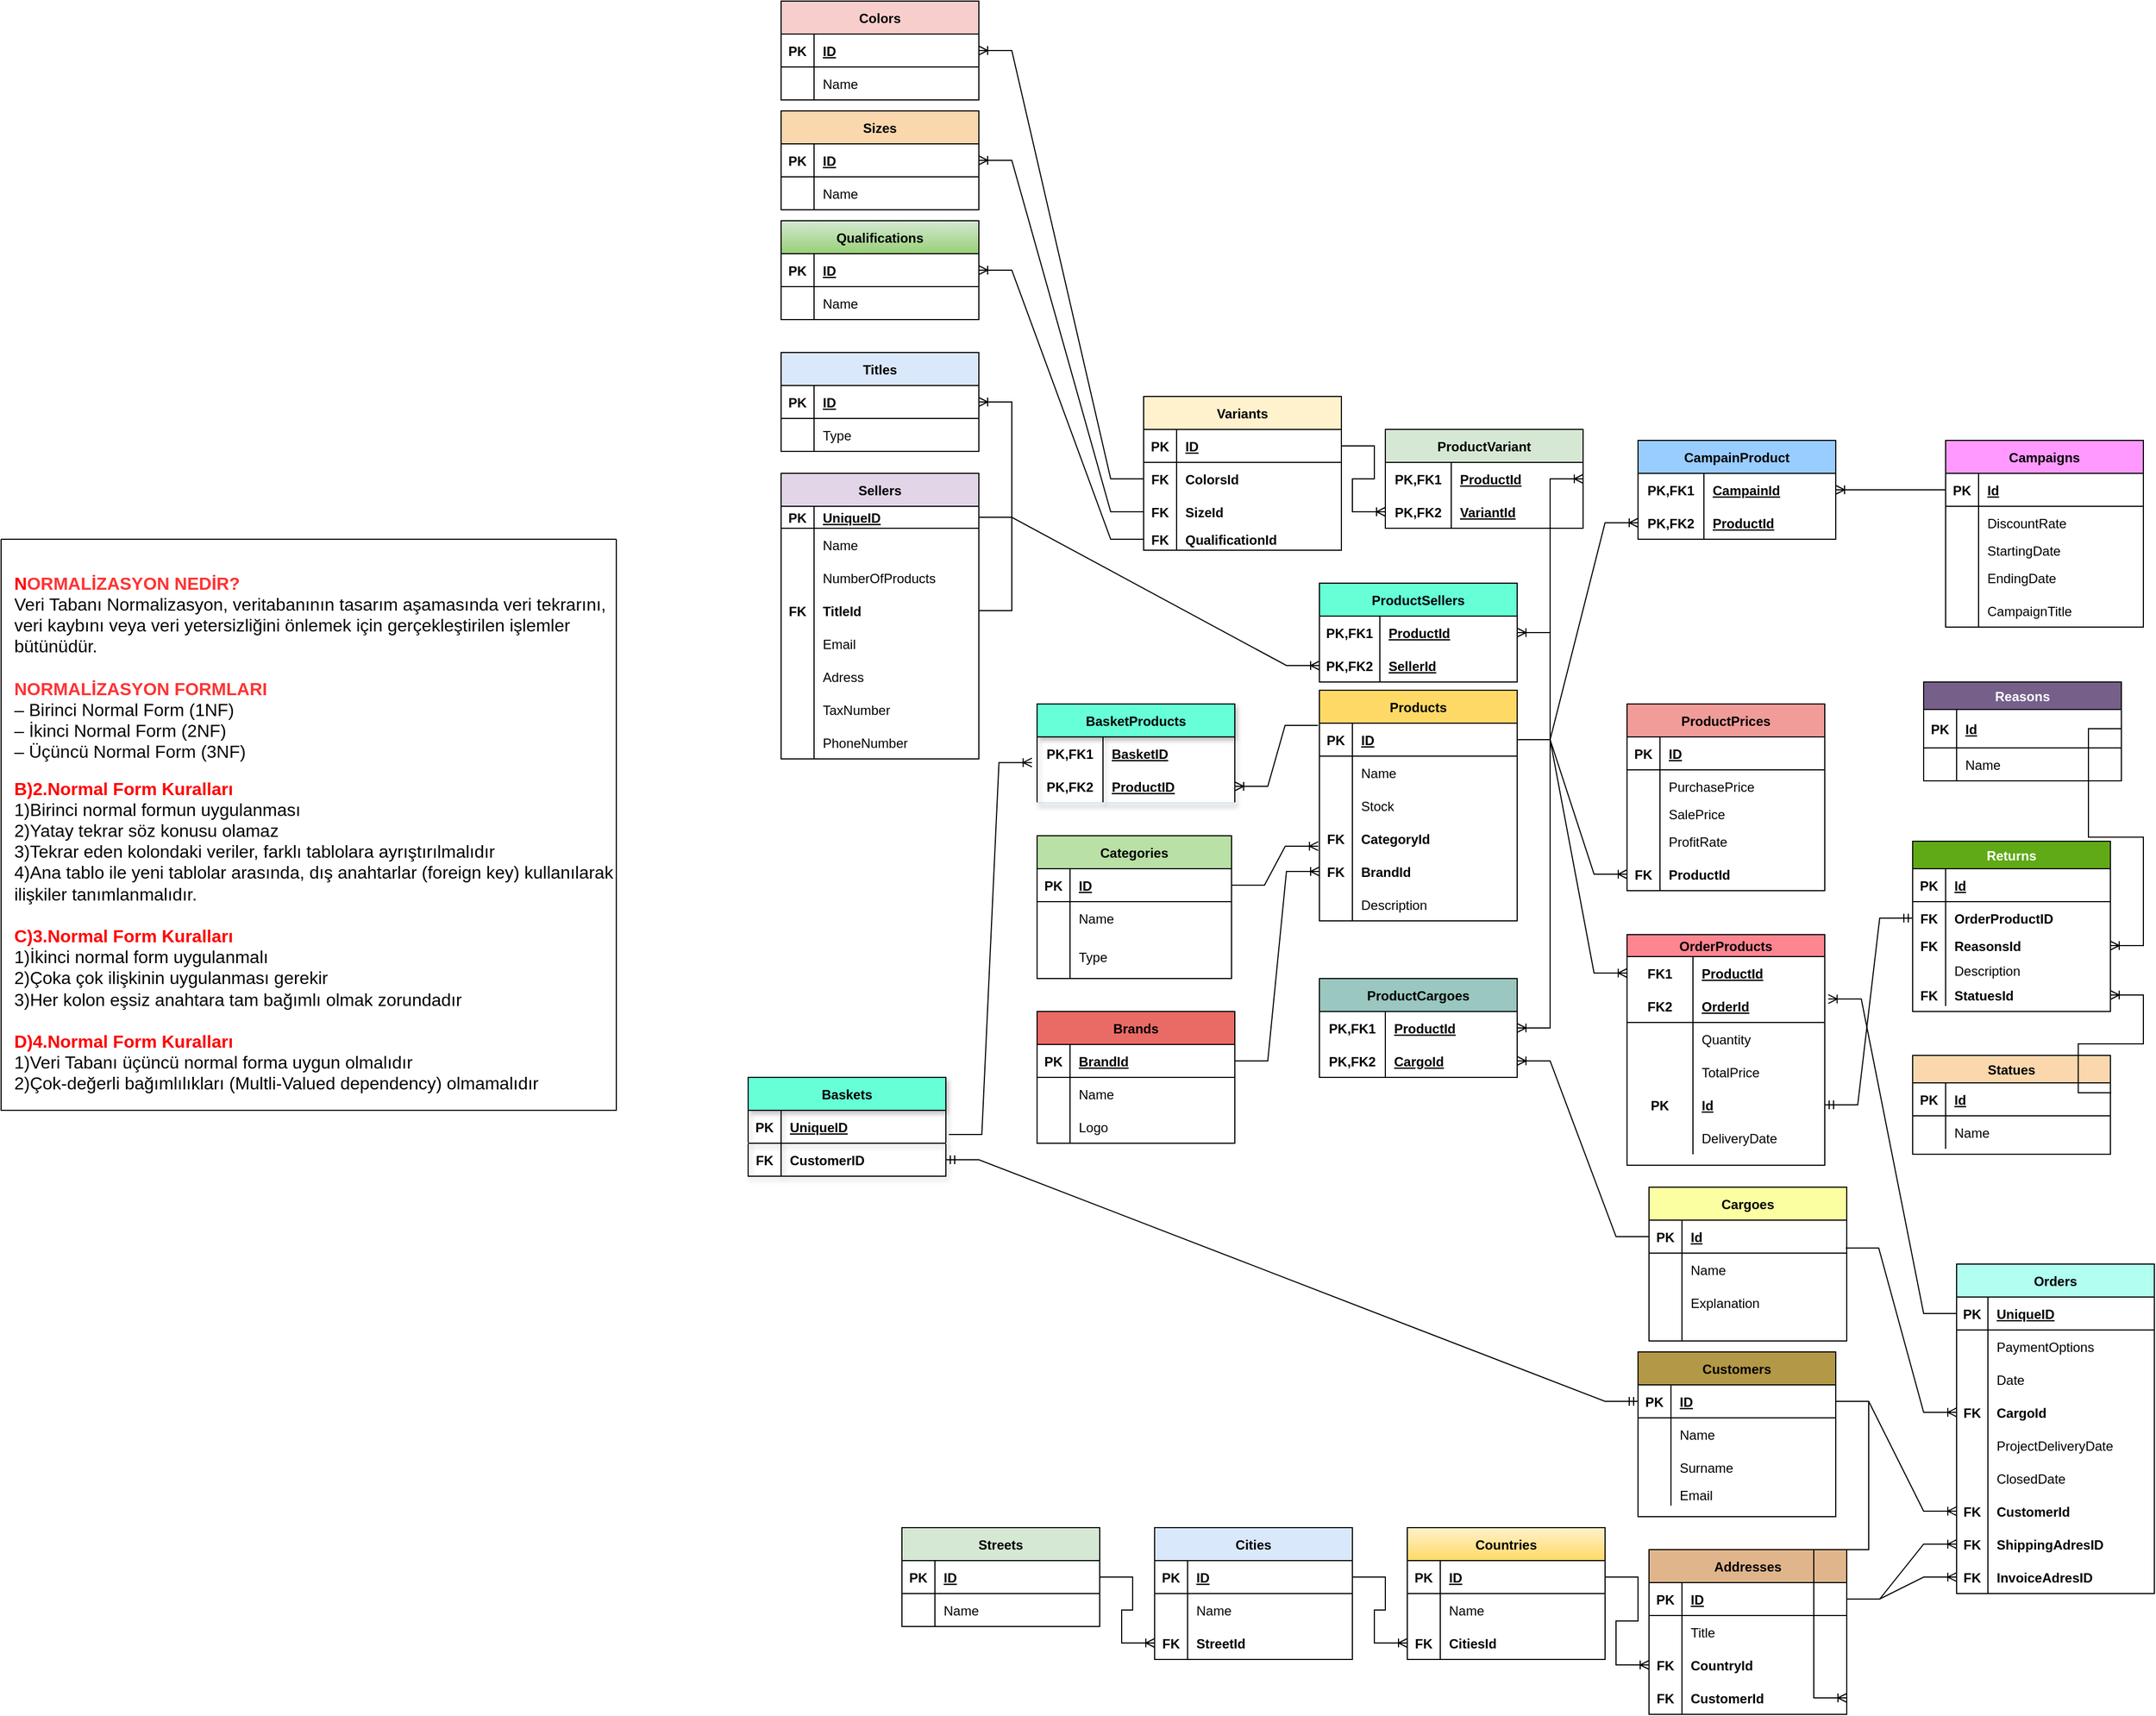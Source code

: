 <mxfile version="20.6.0" type="github"><diagram id="i2mw_sQBPoUguHj9xEZJ" name="Sayfa -1"><mxGraphModel dx="821" dy="482" grid="1" gridSize="10" guides="1" tooltips="1" connect="1" arrows="1" fold="1" page="1" pageScale="1" pageWidth="827" pageHeight="1169" math="0" shadow="0"><root><mxCell id="0"/><mxCell id="1" parent="0"/><mxCell id="J7pDQWudLYsrYL_kbWkB-2" value="Products" style="shape=table;startSize=30;container=1;collapsible=1;childLayout=tableLayout;fixedRows=1;rowLines=0;fontStyle=1;align=center;resizeLast=1;fillColor=#FFD966;" vertex="1" parent="1"><mxGeometry x="1600" y="797.5" width="180" height="210" as="geometry"/></mxCell><mxCell id="J7pDQWudLYsrYL_kbWkB-3" value="" style="shape=tableRow;horizontal=0;startSize=0;swimlaneHead=0;swimlaneBody=0;fillColor=none;collapsible=0;dropTarget=0;points=[[0,0.5],[1,0.5]];portConstraint=eastwest;top=0;left=0;right=0;bottom=1;" vertex="1" parent="J7pDQWudLYsrYL_kbWkB-2"><mxGeometry y="30" width="180" height="30" as="geometry"/></mxCell><mxCell id="J7pDQWudLYsrYL_kbWkB-4" value="PK" style="shape=partialRectangle;connectable=0;fillColor=none;top=0;left=0;bottom=0;right=0;fontStyle=1;overflow=hidden;" vertex="1" parent="J7pDQWudLYsrYL_kbWkB-3"><mxGeometry width="30" height="30" as="geometry"><mxRectangle width="30" height="30" as="alternateBounds"/></mxGeometry></mxCell><mxCell id="J7pDQWudLYsrYL_kbWkB-5" value="ID" style="shape=partialRectangle;connectable=0;fillColor=none;top=0;left=0;bottom=0;right=0;align=left;spacingLeft=6;fontStyle=5;overflow=hidden;" vertex="1" parent="J7pDQWudLYsrYL_kbWkB-3"><mxGeometry x="30" width="150" height="30" as="geometry"><mxRectangle width="150" height="30" as="alternateBounds"/></mxGeometry></mxCell><mxCell id="J7pDQWudLYsrYL_kbWkB-6" value="" style="shape=tableRow;horizontal=0;startSize=0;swimlaneHead=0;swimlaneBody=0;fillColor=none;collapsible=0;dropTarget=0;points=[[0,0.5],[1,0.5]];portConstraint=eastwest;top=0;left=0;right=0;bottom=0;" vertex="1" parent="J7pDQWudLYsrYL_kbWkB-2"><mxGeometry y="60" width="180" height="30" as="geometry"/></mxCell><mxCell id="J7pDQWudLYsrYL_kbWkB-7" value="" style="shape=partialRectangle;connectable=0;fillColor=none;top=0;left=0;bottom=0;right=0;editable=1;overflow=hidden;" vertex="1" parent="J7pDQWudLYsrYL_kbWkB-6"><mxGeometry width="30" height="30" as="geometry"><mxRectangle width="30" height="30" as="alternateBounds"/></mxGeometry></mxCell><mxCell id="J7pDQWudLYsrYL_kbWkB-8" value="Name" style="shape=partialRectangle;connectable=0;fillColor=none;top=0;left=0;bottom=0;right=0;align=left;spacingLeft=6;overflow=hidden;" vertex="1" parent="J7pDQWudLYsrYL_kbWkB-6"><mxGeometry x="30" width="150" height="30" as="geometry"><mxRectangle width="150" height="30" as="alternateBounds"/></mxGeometry></mxCell><mxCell id="J7pDQWudLYsrYL_kbWkB-9" value="" style="shape=tableRow;horizontal=0;startSize=0;swimlaneHead=0;swimlaneBody=0;fillColor=none;collapsible=0;dropTarget=0;points=[[0,0.5],[1,0.5]];portConstraint=eastwest;top=0;left=0;right=0;bottom=0;" vertex="1" parent="J7pDQWudLYsrYL_kbWkB-2"><mxGeometry y="90" width="180" height="30" as="geometry"/></mxCell><mxCell id="J7pDQWudLYsrYL_kbWkB-10" value="" style="shape=partialRectangle;connectable=0;fillColor=none;top=0;left=0;bottom=0;right=0;editable=1;overflow=hidden;" vertex="1" parent="J7pDQWudLYsrYL_kbWkB-9"><mxGeometry width="30" height="30" as="geometry"><mxRectangle width="30" height="30" as="alternateBounds"/></mxGeometry></mxCell><mxCell id="J7pDQWudLYsrYL_kbWkB-11" value="Stock" style="shape=partialRectangle;connectable=0;fillColor=none;top=0;left=0;bottom=0;right=0;align=left;spacingLeft=6;overflow=hidden;" vertex="1" parent="J7pDQWudLYsrYL_kbWkB-9"><mxGeometry x="30" width="150" height="30" as="geometry"><mxRectangle width="150" height="30" as="alternateBounds"/></mxGeometry></mxCell><mxCell id="J7pDQWudLYsrYL_kbWkB-12" value="" style="shape=tableRow;horizontal=0;startSize=0;swimlaneHead=0;swimlaneBody=0;fillColor=none;collapsible=0;dropTarget=0;points=[[0,0.5],[1,0.5]];portConstraint=eastwest;top=0;left=0;right=0;bottom=0;" vertex="1" parent="J7pDQWudLYsrYL_kbWkB-2"><mxGeometry y="120" width="180" height="30" as="geometry"/></mxCell><mxCell id="J7pDQWudLYsrYL_kbWkB-13" value="FK" style="shape=partialRectangle;connectable=0;fillColor=none;top=0;left=0;bottom=0;right=0;editable=1;overflow=hidden;fontStyle=1" vertex="1" parent="J7pDQWudLYsrYL_kbWkB-12"><mxGeometry width="30" height="30" as="geometry"><mxRectangle width="30" height="30" as="alternateBounds"/></mxGeometry></mxCell><mxCell id="J7pDQWudLYsrYL_kbWkB-14" value="CategoryId" style="shape=partialRectangle;connectable=0;fillColor=none;top=0;left=0;bottom=0;right=0;align=left;spacingLeft=6;overflow=hidden;fontStyle=1" vertex="1" parent="J7pDQWudLYsrYL_kbWkB-12"><mxGeometry x="30" width="150" height="30" as="geometry"><mxRectangle width="150" height="30" as="alternateBounds"/></mxGeometry></mxCell><mxCell id="J7pDQWudLYsrYL_kbWkB-15" value="" style="shape=tableRow;horizontal=0;startSize=0;swimlaneHead=0;swimlaneBody=0;fillColor=none;collapsible=0;dropTarget=0;points=[[0,0.5],[1,0.5]];portConstraint=eastwest;top=0;left=0;right=0;bottom=0;" vertex="1" parent="J7pDQWudLYsrYL_kbWkB-2"><mxGeometry y="150" width="180" height="30" as="geometry"/></mxCell><mxCell id="J7pDQWudLYsrYL_kbWkB-16" value="FK" style="shape=partialRectangle;connectable=0;fillColor=none;top=0;left=0;bottom=0;right=0;editable=1;overflow=hidden;fontStyle=1" vertex="1" parent="J7pDQWudLYsrYL_kbWkB-15"><mxGeometry width="30" height="30" as="geometry"><mxRectangle width="30" height="30" as="alternateBounds"/></mxGeometry></mxCell><mxCell id="J7pDQWudLYsrYL_kbWkB-17" value="BrandId" style="shape=partialRectangle;connectable=0;fillColor=none;top=0;left=0;bottom=0;right=0;align=left;spacingLeft=6;overflow=hidden;fontStyle=1" vertex="1" parent="J7pDQWudLYsrYL_kbWkB-15"><mxGeometry x="30" width="150" height="30" as="geometry"><mxRectangle width="150" height="30" as="alternateBounds"/></mxGeometry></mxCell><mxCell id="J7pDQWudLYsrYL_kbWkB-18" value="" style="shape=tableRow;horizontal=0;startSize=0;swimlaneHead=0;swimlaneBody=0;fillColor=none;collapsible=0;dropTarget=0;points=[[0,0.5],[1,0.5]];portConstraint=eastwest;top=0;left=0;right=0;bottom=0;" vertex="1" parent="J7pDQWudLYsrYL_kbWkB-2"><mxGeometry y="180" width="180" height="30" as="geometry"/></mxCell><mxCell id="J7pDQWudLYsrYL_kbWkB-19" value="" style="shape=partialRectangle;connectable=0;fillColor=none;top=0;left=0;bottom=0;right=0;editable=1;overflow=hidden;fontStyle=1" vertex="1" parent="J7pDQWudLYsrYL_kbWkB-18"><mxGeometry width="30" height="30" as="geometry"><mxRectangle width="30" height="30" as="alternateBounds"/></mxGeometry></mxCell><mxCell id="J7pDQWudLYsrYL_kbWkB-20" value="Description" style="shape=partialRectangle;connectable=0;fillColor=none;top=0;left=0;bottom=0;right=0;align=left;spacingLeft=6;overflow=hidden;fontStyle=0" vertex="1" parent="J7pDQWudLYsrYL_kbWkB-18"><mxGeometry x="30" width="150" height="30" as="geometry"><mxRectangle width="150" height="30" as="alternateBounds"/></mxGeometry></mxCell><mxCell id="J7pDQWudLYsrYL_kbWkB-21" value="Categories" style="shape=table;startSize=30;container=1;collapsible=1;childLayout=tableLayout;fixedRows=1;rowLines=0;fontStyle=1;align=center;resizeLast=1;fillColor=#B9E0A5;" vertex="1" parent="1"><mxGeometry x="1343" y="930" width="177" height="130" as="geometry"/></mxCell><mxCell id="J7pDQWudLYsrYL_kbWkB-22" value="" style="shape=tableRow;horizontal=0;startSize=0;swimlaneHead=0;swimlaneBody=0;fillColor=none;collapsible=0;dropTarget=0;points=[[0,0.5],[1,0.5]];portConstraint=eastwest;top=0;left=0;right=0;bottom=1;" vertex="1" parent="J7pDQWudLYsrYL_kbWkB-21"><mxGeometry y="30" width="177" height="30" as="geometry"/></mxCell><mxCell id="J7pDQWudLYsrYL_kbWkB-23" value="PK" style="shape=partialRectangle;connectable=0;fillColor=none;top=0;left=0;bottom=0;right=0;fontStyle=1;overflow=hidden;" vertex="1" parent="J7pDQWudLYsrYL_kbWkB-22"><mxGeometry width="30" height="30" as="geometry"><mxRectangle width="30" height="30" as="alternateBounds"/></mxGeometry></mxCell><mxCell id="J7pDQWudLYsrYL_kbWkB-24" value="ID" style="shape=partialRectangle;connectable=0;fillColor=none;top=0;left=0;bottom=0;right=0;align=left;spacingLeft=6;fontStyle=5;overflow=hidden;" vertex="1" parent="J7pDQWudLYsrYL_kbWkB-22"><mxGeometry x="30" width="147" height="30" as="geometry"><mxRectangle width="147" height="30" as="alternateBounds"/></mxGeometry></mxCell><mxCell id="J7pDQWudLYsrYL_kbWkB-25" value="" style="shape=tableRow;horizontal=0;startSize=0;swimlaneHead=0;swimlaneBody=0;fillColor=none;collapsible=0;dropTarget=0;points=[[0,0.5],[1,0.5]];portConstraint=eastwest;top=0;left=0;right=0;bottom=0;" vertex="1" parent="J7pDQWudLYsrYL_kbWkB-21"><mxGeometry y="60" width="177" height="30" as="geometry"/></mxCell><mxCell id="J7pDQWudLYsrYL_kbWkB-26" value="" style="shape=partialRectangle;connectable=0;fillColor=none;top=0;left=0;bottom=0;right=0;editable=1;overflow=hidden;" vertex="1" parent="J7pDQWudLYsrYL_kbWkB-25"><mxGeometry width="30" height="30" as="geometry"><mxRectangle width="30" height="30" as="alternateBounds"/></mxGeometry></mxCell><mxCell id="J7pDQWudLYsrYL_kbWkB-27" value="Name" style="shape=partialRectangle;connectable=0;fillColor=none;top=0;left=0;bottom=0;right=0;align=left;spacingLeft=6;overflow=hidden;" vertex="1" parent="J7pDQWudLYsrYL_kbWkB-25"><mxGeometry x="30" width="147" height="30" as="geometry"><mxRectangle width="147" height="30" as="alternateBounds"/></mxGeometry></mxCell><mxCell id="J7pDQWudLYsrYL_kbWkB-28" value="" style="shape=tableRow;horizontal=0;startSize=0;swimlaneHead=0;swimlaneBody=0;fillColor=none;collapsible=0;dropTarget=0;points=[[0,0.5],[1,0.5]];portConstraint=eastwest;top=0;left=0;right=0;bottom=0;" vertex="1" parent="J7pDQWudLYsrYL_kbWkB-21"><mxGeometry y="90" width="177" height="40" as="geometry"/></mxCell><mxCell id="J7pDQWudLYsrYL_kbWkB-29" value="" style="shape=partialRectangle;connectable=0;fillColor=none;top=0;left=0;bottom=0;right=0;editable=1;overflow=hidden;" vertex="1" parent="J7pDQWudLYsrYL_kbWkB-28"><mxGeometry width="30" height="40" as="geometry"><mxRectangle width="30" height="40" as="alternateBounds"/></mxGeometry></mxCell><mxCell id="J7pDQWudLYsrYL_kbWkB-30" value="Type" style="shape=partialRectangle;connectable=0;fillColor=none;top=0;left=0;bottom=0;right=0;align=left;spacingLeft=6;overflow=hidden;" vertex="1" parent="J7pDQWudLYsrYL_kbWkB-28"><mxGeometry x="30" width="147" height="40" as="geometry"><mxRectangle width="147" height="40" as="alternateBounds"/></mxGeometry></mxCell><mxCell id="J7pDQWudLYsrYL_kbWkB-31" value="Customers" style="shape=table;startSize=30;container=1;collapsible=1;childLayout=tableLayout;fixedRows=1;rowLines=0;fontStyle=1;align=center;resizeLast=1;fillColor=#B39847;" vertex="1" parent="1"><mxGeometry x="1890" y="1400" width="180" height="150" as="geometry"/></mxCell><mxCell id="J7pDQWudLYsrYL_kbWkB-32" value="" style="shape=tableRow;horizontal=0;startSize=0;swimlaneHead=0;swimlaneBody=0;fillColor=none;collapsible=0;dropTarget=0;points=[[0,0.5],[1,0.5]];portConstraint=eastwest;top=0;left=0;right=0;bottom=1;" vertex="1" parent="J7pDQWudLYsrYL_kbWkB-31"><mxGeometry y="30" width="180" height="30" as="geometry"/></mxCell><mxCell id="J7pDQWudLYsrYL_kbWkB-33" value="PK" style="shape=partialRectangle;connectable=0;fillColor=none;top=0;left=0;bottom=0;right=0;fontStyle=1;overflow=hidden;" vertex="1" parent="J7pDQWudLYsrYL_kbWkB-32"><mxGeometry width="30" height="30" as="geometry"><mxRectangle width="30" height="30" as="alternateBounds"/></mxGeometry></mxCell><mxCell id="J7pDQWudLYsrYL_kbWkB-34" value="ID" style="shape=partialRectangle;connectable=0;fillColor=none;top=0;left=0;bottom=0;right=0;align=left;spacingLeft=6;fontStyle=5;overflow=hidden;" vertex="1" parent="J7pDQWudLYsrYL_kbWkB-32"><mxGeometry x="30" width="150" height="30" as="geometry"><mxRectangle width="150" height="30" as="alternateBounds"/></mxGeometry></mxCell><mxCell id="J7pDQWudLYsrYL_kbWkB-35" value="" style="shape=tableRow;horizontal=0;startSize=0;swimlaneHead=0;swimlaneBody=0;fillColor=none;collapsible=0;dropTarget=0;points=[[0,0.5],[1,0.5]];portConstraint=eastwest;top=0;left=0;right=0;bottom=0;" vertex="1" parent="J7pDQWudLYsrYL_kbWkB-31"><mxGeometry y="60" width="180" height="30" as="geometry"/></mxCell><mxCell id="J7pDQWudLYsrYL_kbWkB-36" value="" style="shape=partialRectangle;connectable=0;fillColor=none;top=0;left=0;bottom=0;right=0;editable=1;overflow=hidden;" vertex="1" parent="J7pDQWudLYsrYL_kbWkB-35"><mxGeometry width="30" height="30" as="geometry"><mxRectangle width="30" height="30" as="alternateBounds"/></mxGeometry></mxCell><mxCell id="J7pDQWudLYsrYL_kbWkB-37" value="Name" style="shape=partialRectangle;connectable=0;fillColor=none;top=0;left=0;bottom=0;right=0;align=left;spacingLeft=6;overflow=hidden;" vertex="1" parent="J7pDQWudLYsrYL_kbWkB-35"><mxGeometry x="30" width="150" height="30" as="geometry"><mxRectangle width="150" height="30" as="alternateBounds"/></mxGeometry></mxCell><mxCell id="J7pDQWudLYsrYL_kbWkB-38" value="" style="shape=tableRow;horizontal=0;startSize=0;swimlaneHead=0;swimlaneBody=0;fillColor=none;collapsible=0;dropTarget=0;points=[[0,0.5],[1,0.5]];portConstraint=eastwest;top=0;left=0;right=0;bottom=0;" vertex="1" parent="J7pDQWudLYsrYL_kbWkB-31"><mxGeometry y="90" width="180" height="30" as="geometry"/></mxCell><mxCell id="J7pDQWudLYsrYL_kbWkB-39" value="" style="shape=partialRectangle;connectable=0;fillColor=none;top=0;left=0;bottom=0;right=0;editable=1;overflow=hidden;" vertex="1" parent="J7pDQWudLYsrYL_kbWkB-38"><mxGeometry width="30" height="30" as="geometry"><mxRectangle width="30" height="30" as="alternateBounds"/></mxGeometry></mxCell><mxCell id="J7pDQWudLYsrYL_kbWkB-40" value="Surname" style="shape=partialRectangle;connectable=0;fillColor=none;top=0;left=0;bottom=0;right=0;align=left;spacingLeft=6;overflow=hidden;" vertex="1" parent="J7pDQWudLYsrYL_kbWkB-38"><mxGeometry x="30" width="150" height="30" as="geometry"><mxRectangle width="150" height="30" as="alternateBounds"/></mxGeometry></mxCell><mxCell id="J7pDQWudLYsrYL_kbWkB-41" value="" style="shape=tableRow;horizontal=0;startSize=0;swimlaneHead=0;swimlaneBody=0;fillColor=none;collapsible=0;dropTarget=0;points=[[0,0.5],[1,0.5]];portConstraint=eastwest;top=0;left=0;right=0;bottom=0;" vertex="1" parent="J7pDQWudLYsrYL_kbWkB-31"><mxGeometry y="120" width="180" height="20" as="geometry"/></mxCell><mxCell id="J7pDQWudLYsrYL_kbWkB-42" value="" style="shape=partialRectangle;connectable=0;fillColor=none;top=0;left=0;bottom=0;right=0;editable=1;overflow=hidden;" vertex="1" parent="J7pDQWudLYsrYL_kbWkB-41"><mxGeometry width="30" height="20" as="geometry"><mxRectangle width="30" height="20" as="alternateBounds"/></mxGeometry></mxCell><mxCell id="J7pDQWudLYsrYL_kbWkB-43" value="Email" style="shape=partialRectangle;connectable=0;fillColor=none;top=0;left=0;bottom=0;right=0;align=left;spacingLeft=6;overflow=hidden;" vertex="1" parent="J7pDQWudLYsrYL_kbWkB-41"><mxGeometry x="30" width="150" height="20" as="geometry"><mxRectangle width="150" height="20" as="alternateBounds"/></mxGeometry></mxCell><mxCell id="J7pDQWudLYsrYL_kbWkB-44" value="Addresses" style="shape=table;startSize=30;container=1;collapsible=1;childLayout=tableLayout;fixedRows=1;rowLines=0;fontStyle=1;align=center;resizeLast=1;fillColor=#E0B58C;" vertex="1" parent="1"><mxGeometry x="1900" y="1580" width="180" height="150" as="geometry"/></mxCell><mxCell id="J7pDQWudLYsrYL_kbWkB-45" value="" style="shape=tableRow;horizontal=0;startSize=0;swimlaneHead=0;swimlaneBody=0;fillColor=none;collapsible=0;dropTarget=0;points=[[0,0.5],[1,0.5]];portConstraint=eastwest;top=0;left=0;right=0;bottom=1;" vertex="1" parent="J7pDQWudLYsrYL_kbWkB-44"><mxGeometry y="30" width="180" height="30" as="geometry"/></mxCell><mxCell id="J7pDQWudLYsrYL_kbWkB-46" value="PK" style="shape=partialRectangle;connectable=0;fillColor=none;top=0;left=0;bottom=0;right=0;fontStyle=1;overflow=hidden;" vertex="1" parent="J7pDQWudLYsrYL_kbWkB-45"><mxGeometry width="30" height="30" as="geometry"><mxRectangle width="30" height="30" as="alternateBounds"/></mxGeometry></mxCell><mxCell id="J7pDQWudLYsrYL_kbWkB-47" value="ID" style="shape=partialRectangle;connectable=0;fillColor=none;top=0;left=0;bottom=0;right=0;align=left;spacingLeft=6;fontStyle=5;overflow=hidden;" vertex="1" parent="J7pDQWudLYsrYL_kbWkB-45"><mxGeometry x="30" width="150" height="30" as="geometry"><mxRectangle width="150" height="30" as="alternateBounds"/></mxGeometry></mxCell><mxCell id="J7pDQWudLYsrYL_kbWkB-48" value="" style="shape=tableRow;horizontal=0;startSize=0;swimlaneHead=0;swimlaneBody=0;fillColor=none;collapsible=0;dropTarget=0;points=[[0,0.5],[1,0.5]];portConstraint=eastwest;top=0;left=0;right=0;bottom=0;" vertex="1" parent="J7pDQWudLYsrYL_kbWkB-44"><mxGeometry y="60" width="180" height="30" as="geometry"/></mxCell><mxCell id="J7pDQWudLYsrYL_kbWkB-49" value="" style="shape=partialRectangle;connectable=0;fillColor=none;top=0;left=0;bottom=0;right=0;editable=1;overflow=hidden;" vertex="1" parent="J7pDQWudLYsrYL_kbWkB-48"><mxGeometry width="30" height="30" as="geometry"><mxRectangle width="30" height="30" as="alternateBounds"/></mxGeometry></mxCell><mxCell id="J7pDQWudLYsrYL_kbWkB-50" value="Title" style="shape=partialRectangle;connectable=0;fillColor=none;top=0;left=0;bottom=0;right=0;align=left;spacingLeft=6;overflow=hidden;" vertex="1" parent="J7pDQWudLYsrYL_kbWkB-48"><mxGeometry x="30" width="150" height="30" as="geometry"><mxRectangle width="150" height="30" as="alternateBounds"/></mxGeometry></mxCell><mxCell id="J7pDQWudLYsrYL_kbWkB-51" value="" style="shape=tableRow;horizontal=0;startSize=0;swimlaneHead=0;swimlaneBody=0;fillColor=none;collapsible=0;dropTarget=0;points=[[0,0.5],[1,0.5]];portConstraint=eastwest;top=0;left=0;right=0;bottom=0;" vertex="1" parent="J7pDQWudLYsrYL_kbWkB-44"><mxGeometry y="90" width="180" height="30" as="geometry"/></mxCell><mxCell id="J7pDQWudLYsrYL_kbWkB-52" value="FK" style="shape=partialRectangle;connectable=0;fillColor=none;top=0;left=0;bottom=0;right=0;editable=1;overflow=hidden;fontStyle=1" vertex="1" parent="J7pDQWudLYsrYL_kbWkB-51"><mxGeometry width="30" height="30" as="geometry"><mxRectangle width="30" height="30" as="alternateBounds"/></mxGeometry></mxCell><mxCell id="J7pDQWudLYsrYL_kbWkB-53" value="CountryId" style="shape=partialRectangle;connectable=0;fillColor=none;top=0;left=0;bottom=0;right=0;align=left;spacingLeft=6;overflow=hidden;fontStyle=1" vertex="1" parent="J7pDQWudLYsrYL_kbWkB-51"><mxGeometry x="30" width="150" height="30" as="geometry"><mxRectangle width="150" height="30" as="alternateBounds"/></mxGeometry></mxCell><mxCell id="J7pDQWudLYsrYL_kbWkB-54" value="" style="shape=tableRow;horizontal=0;startSize=0;swimlaneHead=0;swimlaneBody=0;fillColor=none;collapsible=0;dropTarget=0;points=[[0,0.5],[1,0.5]];portConstraint=eastwest;top=0;left=0;right=0;bottom=0;" vertex="1" parent="J7pDQWudLYsrYL_kbWkB-44"><mxGeometry y="120" width="180" height="30" as="geometry"/></mxCell><mxCell id="J7pDQWudLYsrYL_kbWkB-55" value="FK" style="shape=partialRectangle;connectable=0;fillColor=none;top=0;left=0;bottom=0;right=0;editable=1;overflow=hidden;fontStyle=1" vertex="1" parent="J7pDQWudLYsrYL_kbWkB-54"><mxGeometry width="30" height="30" as="geometry"><mxRectangle width="30" height="30" as="alternateBounds"/></mxGeometry></mxCell><mxCell id="J7pDQWudLYsrYL_kbWkB-56" value="CustomerId" style="shape=partialRectangle;connectable=0;fillColor=none;top=0;left=0;bottom=0;right=0;align=left;spacingLeft=6;overflow=hidden;fontStyle=1" vertex="1" parent="J7pDQWudLYsrYL_kbWkB-54"><mxGeometry x="30" width="150" height="30" as="geometry"><mxRectangle width="150" height="30" as="alternateBounds"/></mxGeometry></mxCell><mxCell id="J7pDQWudLYsrYL_kbWkB-57" value="ProductSellers" style="shape=table;startSize=30;container=1;collapsible=1;childLayout=tableLayout;fixedRows=1;rowLines=0;fontStyle=1;align=center;resizeLast=1;fillColor=#66FFD6;" vertex="1" parent="1"><mxGeometry x="1600" y="700" width="180" height="90" as="geometry"/></mxCell><mxCell id="J7pDQWudLYsrYL_kbWkB-58" value="" style="shape=tableRow;horizontal=0;startSize=0;swimlaneHead=0;swimlaneBody=0;fillColor=none;collapsible=0;dropTarget=0;points=[[0,0.5],[1,0.5]];portConstraint=eastwest;top=0;left=0;right=0;bottom=0;" vertex="1" parent="J7pDQWudLYsrYL_kbWkB-57"><mxGeometry y="30" width="180" height="30" as="geometry"/></mxCell><mxCell id="J7pDQWudLYsrYL_kbWkB-59" value="PK,FK1" style="shape=partialRectangle;connectable=0;fillColor=none;top=0;left=0;bottom=0;right=0;fontStyle=1;overflow=hidden;" vertex="1" parent="J7pDQWudLYsrYL_kbWkB-58"><mxGeometry width="55" height="30" as="geometry"><mxRectangle width="55" height="30" as="alternateBounds"/></mxGeometry></mxCell><mxCell id="J7pDQWudLYsrYL_kbWkB-60" value="ProductId" style="shape=partialRectangle;connectable=0;fillColor=none;top=0;left=0;bottom=0;right=0;align=left;spacingLeft=6;fontStyle=5;overflow=hidden;" vertex="1" parent="J7pDQWudLYsrYL_kbWkB-58"><mxGeometry x="55" width="125" height="30" as="geometry"><mxRectangle width="125" height="30" as="alternateBounds"/></mxGeometry></mxCell><mxCell id="J7pDQWudLYsrYL_kbWkB-61" value="" style="shape=tableRow;horizontal=0;startSize=0;swimlaneHead=0;swimlaneBody=0;fillColor=none;collapsible=0;dropTarget=0;points=[[0,0.5],[1,0.5]];portConstraint=eastwest;top=0;left=0;right=0;bottom=1;" vertex="1" parent="J7pDQWudLYsrYL_kbWkB-57"><mxGeometry y="60" width="180" height="30" as="geometry"/></mxCell><mxCell id="J7pDQWudLYsrYL_kbWkB-62" value="PK,FK2" style="shape=partialRectangle;connectable=0;fillColor=none;top=0;left=0;bottom=0;right=0;fontStyle=1;overflow=hidden;" vertex="1" parent="J7pDQWudLYsrYL_kbWkB-61"><mxGeometry width="55" height="30" as="geometry"><mxRectangle width="55" height="30" as="alternateBounds"/></mxGeometry></mxCell><mxCell id="J7pDQWudLYsrYL_kbWkB-63" value="SellerId" style="shape=partialRectangle;connectable=0;fillColor=none;top=0;left=0;bottom=0;right=0;align=left;spacingLeft=6;fontStyle=5;overflow=hidden;" vertex="1" parent="J7pDQWudLYsrYL_kbWkB-61"><mxGeometry x="55" width="125" height="30" as="geometry"><mxRectangle width="125" height="30" as="alternateBounds"/></mxGeometry></mxCell><mxCell id="J7pDQWudLYsrYL_kbWkB-64" value="Brands" style="shape=table;startSize=30;container=1;collapsible=1;childLayout=tableLayout;fixedRows=1;rowLines=0;fontStyle=1;align=center;resizeLast=1;fillColor=#EA6B66;" vertex="1" parent="1"><mxGeometry x="1343" y="1090" width="180" height="120" as="geometry"/></mxCell><mxCell id="J7pDQWudLYsrYL_kbWkB-65" value="" style="shape=tableRow;horizontal=0;startSize=0;swimlaneHead=0;swimlaneBody=0;fillColor=none;collapsible=0;dropTarget=0;points=[[0,0.5],[1,0.5]];portConstraint=eastwest;top=0;left=0;right=0;bottom=1;" vertex="1" parent="J7pDQWudLYsrYL_kbWkB-64"><mxGeometry y="30" width="180" height="30" as="geometry"/></mxCell><mxCell id="J7pDQWudLYsrYL_kbWkB-66" value="PK" style="shape=partialRectangle;connectable=0;fillColor=none;top=0;left=0;bottom=0;right=0;fontStyle=1;overflow=hidden;" vertex="1" parent="J7pDQWudLYsrYL_kbWkB-65"><mxGeometry width="30" height="30" as="geometry"><mxRectangle width="30" height="30" as="alternateBounds"/></mxGeometry></mxCell><mxCell id="J7pDQWudLYsrYL_kbWkB-67" value="BrandId" style="shape=partialRectangle;connectable=0;fillColor=none;top=0;left=0;bottom=0;right=0;align=left;spacingLeft=6;fontStyle=5;overflow=hidden;" vertex="1" parent="J7pDQWudLYsrYL_kbWkB-65"><mxGeometry x="30" width="150" height="30" as="geometry"><mxRectangle width="150" height="30" as="alternateBounds"/></mxGeometry></mxCell><mxCell id="J7pDQWudLYsrYL_kbWkB-68" value="" style="shape=tableRow;horizontal=0;startSize=0;swimlaneHead=0;swimlaneBody=0;fillColor=none;collapsible=0;dropTarget=0;points=[[0,0.5],[1,0.5]];portConstraint=eastwest;top=0;left=0;right=0;bottom=0;" vertex="1" parent="J7pDQWudLYsrYL_kbWkB-64"><mxGeometry y="60" width="180" height="30" as="geometry"/></mxCell><mxCell id="J7pDQWudLYsrYL_kbWkB-69" value="" style="shape=partialRectangle;connectable=0;fillColor=none;top=0;left=0;bottom=0;right=0;editable=1;overflow=hidden;" vertex="1" parent="J7pDQWudLYsrYL_kbWkB-68"><mxGeometry width="30" height="30" as="geometry"><mxRectangle width="30" height="30" as="alternateBounds"/></mxGeometry></mxCell><mxCell id="J7pDQWudLYsrYL_kbWkB-70" value="Name" style="shape=partialRectangle;connectable=0;fillColor=none;top=0;left=0;bottom=0;right=0;align=left;spacingLeft=6;overflow=hidden;" vertex="1" parent="J7pDQWudLYsrYL_kbWkB-68"><mxGeometry x="30" width="150" height="30" as="geometry"><mxRectangle width="150" height="30" as="alternateBounds"/></mxGeometry></mxCell><mxCell id="J7pDQWudLYsrYL_kbWkB-71" value="" style="shape=tableRow;horizontal=0;startSize=0;swimlaneHead=0;swimlaneBody=0;fillColor=none;collapsible=0;dropTarget=0;points=[[0,0.5],[1,0.5]];portConstraint=eastwest;top=0;left=0;right=0;bottom=0;" vertex="1" parent="J7pDQWudLYsrYL_kbWkB-64"><mxGeometry y="90" width="180" height="30" as="geometry"/></mxCell><mxCell id="J7pDQWudLYsrYL_kbWkB-72" value="" style="shape=partialRectangle;connectable=0;fillColor=none;top=0;left=0;bottom=0;right=0;editable=1;overflow=hidden;" vertex="1" parent="J7pDQWudLYsrYL_kbWkB-71"><mxGeometry width="30" height="30" as="geometry"><mxRectangle width="30" height="30" as="alternateBounds"/></mxGeometry></mxCell><mxCell id="J7pDQWudLYsrYL_kbWkB-73" value="Logo" style="shape=partialRectangle;connectable=0;fillColor=none;top=0;left=0;bottom=0;right=0;align=left;spacingLeft=6;overflow=hidden;" vertex="1" parent="J7pDQWudLYsrYL_kbWkB-71"><mxGeometry x="30" width="150" height="30" as="geometry"><mxRectangle width="150" height="30" as="alternateBounds"/></mxGeometry></mxCell><mxCell id="J7pDQWudLYsrYL_kbWkB-74" value="" style="edgeStyle=entityRelationEdgeStyle;fontSize=12;html=1;endArrow=ERoneToMany;rounded=0;entryX=-0.006;entryY=0.733;entryDx=0;entryDy=0;entryPerimeter=0;" edge="1" parent="1" source="J7pDQWudLYsrYL_kbWkB-22" target="J7pDQWudLYsrYL_kbWkB-12"><mxGeometry width="100" height="100" relative="1" as="geometry"><mxPoint x="1476.5" y="940" as="sourcePoint"/><mxPoint x="1576.5" y="840" as="targetPoint"/></mxGeometry></mxCell><mxCell id="J7pDQWudLYsrYL_kbWkB-75" value="Campaigns" style="shape=table;startSize=30;container=1;collapsible=1;childLayout=tableLayout;fixedRows=1;rowLines=0;fontStyle=1;align=center;resizeLast=1;fillColor=#FF99FF;" vertex="1" parent="1"><mxGeometry x="2170" y="570" width="180" height="170" as="geometry"/></mxCell><mxCell id="J7pDQWudLYsrYL_kbWkB-76" value="" style="shape=tableRow;horizontal=0;startSize=0;swimlaneHead=0;swimlaneBody=0;fillColor=none;collapsible=0;dropTarget=0;points=[[0,0.5],[1,0.5]];portConstraint=eastwest;top=0;left=0;right=0;bottom=1;" vertex="1" parent="J7pDQWudLYsrYL_kbWkB-75"><mxGeometry y="30" width="180" height="30" as="geometry"/></mxCell><mxCell id="J7pDQWudLYsrYL_kbWkB-77" value="PK" style="shape=partialRectangle;connectable=0;fillColor=none;top=0;left=0;bottom=0;right=0;fontStyle=1;overflow=hidden;" vertex="1" parent="J7pDQWudLYsrYL_kbWkB-76"><mxGeometry width="30" height="30" as="geometry"><mxRectangle width="30" height="30" as="alternateBounds"/></mxGeometry></mxCell><mxCell id="J7pDQWudLYsrYL_kbWkB-78" value="Id" style="shape=partialRectangle;connectable=0;fillColor=none;top=0;left=0;bottom=0;right=0;align=left;spacingLeft=6;fontStyle=5;overflow=hidden;" vertex="1" parent="J7pDQWudLYsrYL_kbWkB-76"><mxGeometry x="30" width="150" height="30" as="geometry"><mxRectangle width="150" height="30" as="alternateBounds"/></mxGeometry></mxCell><mxCell id="J7pDQWudLYsrYL_kbWkB-79" value="" style="shape=tableRow;horizontal=0;startSize=0;swimlaneHead=0;swimlaneBody=0;fillColor=none;collapsible=0;dropTarget=0;points=[[0,0.5],[1,0.5]];portConstraint=eastwest;top=0;left=0;right=0;bottom=0;" vertex="1" parent="J7pDQWudLYsrYL_kbWkB-75"><mxGeometry y="60" width="180" height="30" as="geometry"/></mxCell><mxCell id="J7pDQWudLYsrYL_kbWkB-80" value="" style="shape=partialRectangle;connectable=0;fillColor=none;top=0;left=0;bottom=0;right=0;editable=1;overflow=hidden;" vertex="1" parent="J7pDQWudLYsrYL_kbWkB-79"><mxGeometry width="30" height="30" as="geometry"><mxRectangle width="30" height="30" as="alternateBounds"/></mxGeometry></mxCell><mxCell id="J7pDQWudLYsrYL_kbWkB-81" value="DiscountRate" style="shape=partialRectangle;connectable=0;fillColor=none;top=0;left=0;bottom=0;right=0;align=left;spacingLeft=6;overflow=hidden;" vertex="1" parent="J7pDQWudLYsrYL_kbWkB-79"><mxGeometry x="30" width="150" height="30" as="geometry"><mxRectangle width="150" height="30" as="alternateBounds"/></mxGeometry></mxCell><mxCell id="J7pDQWudLYsrYL_kbWkB-82" value="" style="shape=tableRow;horizontal=0;startSize=0;swimlaneHead=0;swimlaneBody=0;fillColor=none;collapsible=0;dropTarget=0;points=[[0,0.5],[1,0.5]];portConstraint=eastwest;top=0;left=0;right=0;bottom=0;" vertex="1" parent="J7pDQWudLYsrYL_kbWkB-75"><mxGeometry y="90" width="180" height="20" as="geometry"/></mxCell><mxCell id="J7pDQWudLYsrYL_kbWkB-83" value="" style="shape=partialRectangle;connectable=0;fillColor=none;top=0;left=0;bottom=0;right=0;editable=1;overflow=hidden;" vertex="1" parent="J7pDQWudLYsrYL_kbWkB-82"><mxGeometry width="30" height="20" as="geometry"><mxRectangle width="30" height="20" as="alternateBounds"/></mxGeometry></mxCell><mxCell id="J7pDQWudLYsrYL_kbWkB-84" value="StartingDate" style="shape=partialRectangle;connectable=0;fillColor=none;top=0;left=0;bottom=0;right=0;align=left;spacingLeft=6;overflow=hidden;" vertex="1" parent="J7pDQWudLYsrYL_kbWkB-82"><mxGeometry x="30" width="150" height="20" as="geometry"><mxRectangle width="150" height="20" as="alternateBounds"/></mxGeometry></mxCell><mxCell id="J7pDQWudLYsrYL_kbWkB-85" value="" style="shape=tableRow;horizontal=0;startSize=0;swimlaneHead=0;swimlaneBody=0;fillColor=none;collapsible=0;dropTarget=0;points=[[0,0.5],[1,0.5]];portConstraint=eastwest;top=0;left=0;right=0;bottom=0;" vertex="1" parent="J7pDQWudLYsrYL_kbWkB-75"><mxGeometry y="110" width="180" height="30" as="geometry"/></mxCell><mxCell id="J7pDQWudLYsrYL_kbWkB-86" value="" style="shape=partialRectangle;connectable=0;fillColor=none;top=0;left=0;bottom=0;right=0;editable=1;overflow=hidden;" vertex="1" parent="J7pDQWudLYsrYL_kbWkB-85"><mxGeometry width="30" height="30" as="geometry"><mxRectangle width="30" height="30" as="alternateBounds"/></mxGeometry></mxCell><mxCell id="J7pDQWudLYsrYL_kbWkB-87" value="EndingDate" style="shape=partialRectangle;connectable=0;fillColor=none;top=0;left=0;bottom=0;right=0;align=left;spacingLeft=6;overflow=hidden;" vertex="1" parent="J7pDQWudLYsrYL_kbWkB-85"><mxGeometry x="30" width="150" height="30" as="geometry"><mxRectangle width="150" height="30" as="alternateBounds"/></mxGeometry></mxCell><mxCell id="J7pDQWudLYsrYL_kbWkB-88" value="" style="shape=tableRow;horizontal=0;startSize=0;swimlaneHead=0;swimlaneBody=0;fillColor=none;collapsible=0;dropTarget=0;points=[[0,0.5],[1,0.5]];portConstraint=eastwest;top=0;left=0;right=0;bottom=0;" vertex="1" parent="J7pDQWudLYsrYL_kbWkB-75"><mxGeometry y="140" width="180" height="30" as="geometry"/></mxCell><mxCell id="J7pDQWudLYsrYL_kbWkB-89" value="" style="shape=partialRectangle;connectable=0;fillColor=none;top=0;left=0;bottom=0;right=0;editable=1;overflow=hidden;" vertex="1" parent="J7pDQWudLYsrYL_kbWkB-88"><mxGeometry width="30" height="30" as="geometry"><mxRectangle width="30" height="30" as="alternateBounds"/></mxGeometry></mxCell><mxCell id="J7pDQWudLYsrYL_kbWkB-90" value="CampaignTitle" style="shape=partialRectangle;connectable=0;fillColor=none;top=0;left=0;bottom=0;right=0;align=left;spacingLeft=6;overflow=hidden;" vertex="1" parent="J7pDQWudLYsrYL_kbWkB-88"><mxGeometry x="30" width="150" height="30" as="geometry"><mxRectangle width="150" height="30" as="alternateBounds"/></mxGeometry></mxCell><mxCell id="J7pDQWudLYsrYL_kbWkB-91" value="" style="edgeStyle=entityRelationEdgeStyle;fontSize=12;html=1;endArrow=ERoneToMany;rounded=0;entryX=0;entryY=0.5;entryDx=0;entryDy=0;" edge="1" parent="1" source="J7pDQWudLYsrYL_kbWkB-65" target="J7pDQWudLYsrYL_kbWkB-15"><mxGeometry width="100" height="100" relative="1" as="geometry"><mxPoint x="1271.5" y="1085" as="sourcePoint"/><mxPoint x="1830.5" y="1080" as="targetPoint"/></mxGeometry></mxCell><mxCell id="J7pDQWudLYsrYL_kbWkB-92" value="ProductPrices" style="shape=table;startSize=30;container=1;collapsible=1;childLayout=tableLayout;fixedRows=1;rowLines=0;fontStyle=1;align=center;resizeLast=1;fillColor=#F19C99;" vertex="1" parent="1"><mxGeometry x="1880" y="810" width="180" height="170" as="geometry"/></mxCell><mxCell id="J7pDQWudLYsrYL_kbWkB-93" value="" style="shape=tableRow;horizontal=0;startSize=0;swimlaneHead=0;swimlaneBody=0;fillColor=none;collapsible=0;dropTarget=0;points=[[0,0.5],[1,0.5]];portConstraint=eastwest;top=0;left=0;right=0;bottom=1;" vertex="1" parent="J7pDQWudLYsrYL_kbWkB-92"><mxGeometry y="30" width="180" height="30" as="geometry"/></mxCell><mxCell id="J7pDQWudLYsrYL_kbWkB-94" value="PK" style="shape=partialRectangle;connectable=0;fillColor=none;top=0;left=0;bottom=0;right=0;fontStyle=1;overflow=hidden;" vertex="1" parent="J7pDQWudLYsrYL_kbWkB-93"><mxGeometry width="30" height="30" as="geometry"><mxRectangle width="30" height="30" as="alternateBounds"/></mxGeometry></mxCell><mxCell id="J7pDQWudLYsrYL_kbWkB-95" value="ID" style="shape=partialRectangle;connectable=0;fillColor=none;top=0;left=0;bottom=0;right=0;align=left;spacingLeft=6;fontStyle=5;overflow=hidden;" vertex="1" parent="J7pDQWudLYsrYL_kbWkB-93"><mxGeometry x="30" width="150" height="30" as="geometry"><mxRectangle width="150" height="30" as="alternateBounds"/></mxGeometry></mxCell><mxCell id="J7pDQWudLYsrYL_kbWkB-96" value="" style="shape=tableRow;horizontal=0;startSize=0;swimlaneHead=0;swimlaneBody=0;fillColor=none;collapsible=0;dropTarget=0;points=[[0,0.5],[1,0.5]];portConstraint=eastwest;top=0;left=0;right=0;bottom=0;" vertex="1" parent="J7pDQWudLYsrYL_kbWkB-92"><mxGeometry y="60" width="180" height="30" as="geometry"/></mxCell><mxCell id="J7pDQWudLYsrYL_kbWkB-97" value="" style="shape=partialRectangle;connectable=0;fillColor=none;top=0;left=0;bottom=0;right=0;editable=1;overflow=hidden;" vertex="1" parent="J7pDQWudLYsrYL_kbWkB-96"><mxGeometry width="30" height="30" as="geometry"><mxRectangle width="30" height="30" as="alternateBounds"/></mxGeometry></mxCell><mxCell id="J7pDQWudLYsrYL_kbWkB-98" value="PurchasePrice" style="shape=partialRectangle;connectable=0;fillColor=none;top=0;left=0;bottom=0;right=0;align=left;spacingLeft=6;overflow=hidden;" vertex="1" parent="J7pDQWudLYsrYL_kbWkB-96"><mxGeometry x="30" width="150" height="30" as="geometry"><mxRectangle width="150" height="30" as="alternateBounds"/></mxGeometry></mxCell><mxCell id="J7pDQWudLYsrYL_kbWkB-99" value="" style="shape=tableRow;horizontal=0;startSize=0;swimlaneHead=0;swimlaneBody=0;fillColor=none;collapsible=0;dropTarget=0;points=[[0,0.5],[1,0.5]];portConstraint=eastwest;top=0;left=0;right=0;bottom=0;" vertex="1" parent="J7pDQWudLYsrYL_kbWkB-92"><mxGeometry y="90" width="180" height="20" as="geometry"/></mxCell><mxCell id="J7pDQWudLYsrYL_kbWkB-100" value="" style="shape=partialRectangle;connectable=0;fillColor=none;top=0;left=0;bottom=0;right=0;editable=1;overflow=hidden;" vertex="1" parent="J7pDQWudLYsrYL_kbWkB-99"><mxGeometry width="30" height="20" as="geometry"><mxRectangle width="30" height="20" as="alternateBounds"/></mxGeometry></mxCell><mxCell id="J7pDQWudLYsrYL_kbWkB-101" value="SalePrice " style="shape=partialRectangle;connectable=0;fillColor=none;top=0;left=0;bottom=0;right=0;align=left;spacingLeft=6;overflow=hidden;" vertex="1" parent="J7pDQWudLYsrYL_kbWkB-99"><mxGeometry x="30" width="150" height="20" as="geometry"><mxRectangle width="150" height="20" as="alternateBounds"/></mxGeometry></mxCell><mxCell id="J7pDQWudLYsrYL_kbWkB-102" value="" style="shape=tableRow;horizontal=0;startSize=0;swimlaneHead=0;swimlaneBody=0;fillColor=none;collapsible=0;dropTarget=0;points=[[0,0.5],[1,0.5]];portConstraint=eastwest;top=0;left=0;right=0;bottom=0;" vertex="1" parent="J7pDQWudLYsrYL_kbWkB-92"><mxGeometry y="110" width="180" height="30" as="geometry"/></mxCell><mxCell id="J7pDQWudLYsrYL_kbWkB-103" value="" style="shape=partialRectangle;connectable=0;fillColor=none;top=0;left=0;bottom=0;right=0;editable=1;overflow=hidden;" vertex="1" parent="J7pDQWudLYsrYL_kbWkB-102"><mxGeometry width="30" height="30" as="geometry"><mxRectangle width="30" height="30" as="alternateBounds"/></mxGeometry></mxCell><mxCell id="J7pDQWudLYsrYL_kbWkB-104" value="ProfitRate" style="shape=partialRectangle;connectable=0;fillColor=none;top=0;left=0;bottom=0;right=0;align=left;spacingLeft=6;overflow=hidden;" vertex="1" parent="J7pDQWudLYsrYL_kbWkB-102"><mxGeometry x="30" width="150" height="30" as="geometry"><mxRectangle width="150" height="30" as="alternateBounds"/></mxGeometry></mxCell><mxCell id="J7pDQWudLYsrYL_kbWkB-105" value="" style="shape=tableRow;horizontal=0;startSize=0;swimlaneHead=0;swimlaneBody=0;fillColor=none;collapsible=0;dropTarget=0;points=[[0,0.5],[1,0.5]];portConstraint=eastwest;top=0;left=0;right=0;bottom=0;" vertex="1" parent="J7pDQWudLYsrYL_kbWkB-92"><mxGeometry y="140" width="180" height="30" as="geometry"/></mxCell><mxCell id="J7pDQWudLYsrYL_kbWkB-106" value="FK" style="shape=partialRectangle;connectable=0;fillColor=none;top=0;left=0;bottom=0;right=0;editable=1;overflow=hidden;fontStyle=1" vertex="1" parent="J7pDQWudLYsrYL_kbWkB-105"><mxGeometry width="30" height="30" as="geometry"><mxRectangle width="30" height="30" as="alternateBounds"/></mxGeometry></mxCell><mxCell id="J7pDQWudLYsrYL_kbWkB-107" value="ProductId" style="shape=partialRectangle;connectable=0;fillColor=none;top=0;left=0;bottom=0;right=0;align=left;spacingLeft=6;overflow=hidden;fontStyle=1" vertex="1" parent="J7pDQWudLYsrYL_kbWkB-105"><mxGeometry x="30" width="150" height="30" as="geometry"><mxRectangle width="150" height="30" as="alternateBounds"/></mxGeometry></mxCell><mxCell id="J7pDQWudLYsrYL_kbWkB-108" value="CampainProduct" style="shape=table;startSize=30;container=1;collapsible=1;childLayout=tableLayout;fixedRows=1;rowLines=0;fontStyle=1;align=center;resizeLast=1;fillColor=#99CCFF;" vertex="1" parent="1"><mxGeometry x="1890" y="570" width="180" height="90" as="geometry"><mxRectangle x="1181.5" y="150" width="140" height="30" as="alternateBounds"/></mxGeometry></mxCell><mxCell id="J7pDQWudLYsrYL_kbWkB-109" value="" style="shape=tableRow;horizontal=0;startSize=0;swimlaneHead=0;swimlaneBody=0;fillColor=none;collapsible=0;dropTarget=0;points=[[0,0.5],[1,0.5]];portConstraint=eastwest;top=0;left=0;right=0;bottom=0;" vertex="1" parent="J7pDQWudLYsrYL_kbWkB-108"><mxGeometry y="30" width="180" height="30" as="geometry"/></mxCell><mxCell id="J7pDQWudLYsrYL_kbWkB-110" value="PK,FK1" style="shape=partialRectangle;connectable=0;fillColor=none;top=0;left=0;bottom=0;right=0;fontStyle=1;overflow=hidden;" vertex="1" parent="J7pDQWudLYsrYL_kbWkB-109"><mxGeometry width="60" height="30" as="geometry"><mxRectangle width="60" height="30" as="alternateBounds"/></mxGeometry></mxCell><mxCell id="J7pDQWudLYsrYL_kbWkB-111" value="CampainId" style="shape=partialRectangle;connectable=0;fillColor=none;top=0;left=0;bottom=0;right=0;align=left;spacingLeft=6;fontStyle=5;overflow=hidden;" vertex="1" parent="J7pDQWudLYsrYL_kbWkB-109"><mxGeometry x="60" width="120" height="30" as="geometry"><mxRectangle width="120" height="30" as="alternateBounds"/></mxGeometry></mxCell><mxCell id="J7pDQWudLYsrYL_kbWkB-112" value="" style="shape=tableRow;horizontal=0;startSize=0;swimlaneHead=0;swimlaneBody=0;fillColor=none;collapsible=0;dropTarget=0;points=[[0,0.5],[1,0.5]];portConstraint=eastwest;top=0;left=0;right=0;bottom=1;" vertex="1" parent="J7pDQWudLYsrYL_kbWkB-108"><mxGeometry y="60" width="180" height="30" as="geometry"/></mxCell><mxCell id="J7pDQWudLYsrYL_kbWkB-113" value="PK,FK2" style="shape=partialRectangle;connectable=0;fillColor=none;top=0;left=0;bottom=0;right=0;fontStyle=1;overflow=hidden;" vertex="1" parent="J7pDQWudLYsrYL_kbWkB-112"><mxGeometry width="60" height="30" as="geometry"><mxRectangle width="60" height="30" as="alternateBounds"/></mxGeometry></mxCell><mxCell id="J7pDQWudLYsrYL_kbWkB-114" value="ProductId" style="shape=partialRectangle;connectable=0;fillColor=none;top=0;left=0;bottom=0;right=0;align=left;spacingLeft=6;fontStyle=5;overflow=hidden;" vertex="1" parent="J7pDQWudLYsrYL_kbWkB-112"><mxGeometry x="60" width="120" height="30" as="geometry"><mxRectangle width="120" height="30" as="alternateBounds"/></mxGeometry></mxCell><mxCell id="J7pDQWudLYsrYL_kbWkB-115" value="" style="edgeStyle=entityRelationEdgeStyle;fontSize=12;html=1;endArrow=ERoneToMany;rounded=0;exitX=1;exitY=0.5;exitDx=0;exitDy=0;entryX=0;entryY=0.5;entryDx=0;entryDy=0;" edge="1" parent="1" source="J7pDQWudLYsrYL_kbWkB-3" target="J7pDQWudLYsrYL_kbWkB-112"><mxGeometry width="100" height="100" relative="1" as="geometry"><mxPoint x="1711.5" y="1120" as="sourcePoint"/><mxPoint x="1811.5" y="1020" as="targetPoint"/></mxGeometry></mxCell><mxCell id="J7pDQWudLYsrYL_kbWkB-116" value="" style="edgeStyle=entityRelationEdgeStyle;fontSize=12;html=1;endArrow=ERoneToMany;rounded=0;exitX=0;exitY=0.5;exitDx=0;exitDy=0;" edge="1" parent="1" source="J7pDQWudLYsrYL_kbWkB-76" target="J7pDQWudLYsrYL_kbWkB-109"><mxGeometry width="100" height="100" relative="1" as="geometry"><mxPoint x="1711.5" y="1140" as="sourcePoint"/><mxPoint x="1811.5" y="1020" as="targetPoint"/></mxGeometry></mxCell><mxCell id="J7pDQWudLYsrYL_kbWkB-117" value="Cargoes" style="shape=table;startSize=30;container=1;collapsible=1;childLayout=tableLayout;fixedRows=1;rowLines=0;fontStyle=1;align=center;resizeLast=1;fillColor=#FCFFA1;" vertex="1" parent="1"><mxGeometry x="1900" y="1250" width="180" height="140" as="geometry"/></mxCell><mxCell id="J7pDQWudLYsrYL_kbWkB-118" value="" style="shape=tableRow;horizontal=0;startSize=0;swimlaneHead=0;swimlaneBody=0;fillColor=none;collapsible=0;dropTarget=0;points=[[0,0.5],[1,0.5]];portConstraint=eastwest;top=0;left=0;right=0;bottom=1;" vertex="1" parent="J7pDQWudLYsrYL_kbWkB-117"><mxGeometry y="30" width="180" height="30" as="geometry"/></mxCell><mxCell id="J7pDQWudLYsrYL_kbWkB-119" value="PK" style="shape=partialRectangle;connectable=0;fillColor=none;top=0;left=0;bottom=0;right=0;fontStyle=1;overflow=hidden;" vertex="1" parent="J7pDQWudLYsrYL_kbWkB-118"><mxGeometry width="30" height="30" as="geometry"><mxRectangle width="30" height="30" as="alternateBounds"/></mxGeometry></mxCell><mxCell id="J7pDQWudLYsrYL_kbWkB-120" value="Id" style="shape=partialRectangle;connectable=0;fillColor=none;top=0;left=0;bottom=0;right=0;align=left;spacingLeft=6;fontStyle=5;overflow=hidden;" vertex="1" parent="J7pDQWudLYsrYL_kbWkB-118"><mxGeometry x="30" width="150" height="30" as="geometry"><mxRectangle width="150" height="30" as="alternateBounds"/></mxGeometry></mxCell><mxCell id="J7pDQWudLYsrYL_kbWkB-121" value="" style="shape=tableRow;horizontal=0;startSize=0;swimlaneHead=0;swimlaneBody=0;fillColor=none;collapsible=0;dropTarget=0;points=[[0,0.5],[1,0.5]];portConstraint=eastwest;top=0;left=0;right=0;bottom=0;" vertex="1" parent="J7pDQWudLYsrYL_kbWkB-117"><mxGeometry y="60" width="180" height="30" as="geometry"/></mxCell><mxCell id="J7pDQWudLYsrYL_kbWkB-122" value="" style="shape=partialRectangle;connectable=0;fillColor=none;top=0;left=0;bottom=0;right=0;editable=1;overflow=hidden;" vertex="1" parent="J7pDQWudLYsrYL_kbWkB-121"><mxGeometry width="30" height="30" as="geometry"><mxRectangle width="30" height="30" as="alternateBounds"/></mxGeometry></mxCell><mxCell id="J7pDQWudLYsrYL_kbWkB-123" value="Name" style="shape=partialRectangle;connectable=0;fillColor=none;top=0;left=0;bottom=0;right=0;align=left;spacingLeft=6;overflow=hidden;" vertex="1" parent="J7pDQWudLYsrYL_kbWkB-121"><mxGeometry x="30" width="150" height="30" as="geometry"><mxRectangle width="150" height="30" as="alternateBounds"/></mxGeometry></mxCell><mxCell id="J7pDQWudLYsrYL_kbWkB-124" value="" style="shape=tableRow;horizontal=0;startSize=0;swimlaneHead=0;swimlaneBody=0;fillColor=none;collapsible=0;dropTarget=0;points=[[0,0.5],[1,0.5]];portConstraint=eastwest;top=0;left=0;right=0;bottom=0;" vertex="1" parent="J7pDQWudLYsrYL_kbWkB-117"><mxGeometry y="90" width="180" height="30" as="geometry"/></mxCell><mxCell id="J7pDQWudLYsrYL_kbWkB-125" value="" style="shape=partialRectangle;connectable=0;fillColor=none;top=0;left=0;bottom=0;right=0;editable=1;overflow=hidden;" vertex="1" parent="J7pDQWudLYsrYL_kbWkB-124"><mxGeometry width="30" height="30" as="geometry"><mxRectangle width="30" height="30" as="alternateBounds"/></mxGeometry></mxCell><mxCell id="J7pDQWudLYsrYL_kbWkB-126" value="Explanation" style="shape=partialRectangle;connectable=0;fillColor=none;top=0;left=0;bottom=0;right=0;align=left;spacingLeft=6;overflow=hidden;" vertex="1" parent="J7pDQWudLYsrYL_kbWkB-124"><mxGeometry x="30" width="150" height="30" as="geometry"><mxRectangle width="150" height="30" as="alternateBounds"/></mxGeometry></mxCell><mxCell id="J7pDQWudLYsrYL_kbWkB-127" value="" style="shape=tableRow;horizontal=0;startSize=0;swimlaneHead=0;swimlaneBody=0;fillColor=none;collapsible=0;dropTarget=0;points=[[0,0.5],[1,0.5]];portConstraint=eastwest;top=0;left=0;right=0;bottom=0;" vertex="1" parent="J7pDQWudLYsrYL_kbWkB-117"><mxGeometry y="120" width="180" height="20" as="geometry"/></mxCell><mxCell id="J7pDQWudLYsrYL_kbWkB-128" value="" style="shape=partialRectangle;connectable=0;fillColor=none;top=0;left=0;bottom=0;right=0;editable=1;overflow=hidden;" vertex="1" parent="J7pDQWudLYsrYL_kbWkB-127"><mxGeometry width="30" height="20" as="geometry"><mxRectangle width="30" height="20" as="alternateBounds"/></mxGeometry></mxCell><mxCell id="J7pDQWudLYsrYL_kbWkB-129" value="" style="shape=partialRectangle;connectable=0;fillColor=none;top=0;left=0;bottom=0;right=0;align=left;spacingLeft=6;overflow=hidden;" vertex="1" parent="J7pDQWudLYsrYL_kbWkB-127"><mxGeometry x="30" width="150" height="20" as="geometry"><mxRectangle width="150" height="20" as="alternateBounds"/></mxGeometry></mxCell><mxCell id="J7pDQWudLYsrYL_kbWkB-130" value="ProductCargoes" style="shape=table;startSize=30;container=1;collapsible=1;childLayout=tableLayout;fixedRows=1;rowLines=0;fontStyle=1;align=center;resizeLast=1;fillColor=#9AC7BF;" vertex="1" parent="1"><mxGeometry x="1600" y="1060" width="180" height="90" as="geometry"/></mxCell><mxCell id="J7pDQWudLYsrYL_kbWkB-131" value="" style="shape=tableRow;horizontal=0;startSize=0;swimlaneHead=0;swimlaneBody=0;fillColor=none;collapsible=0;dropTarget=0;points=[[0,0.5],[1,0.5]];portConstraint=eastwest;top=0;left=0;right=0;bottom=0;" vertex="1" parent="J7pDQWudLYsrYL_kbWkB-130"><mxGeometry y="30" width="180" height="30" as="geometry"/></mxCell><mxCell id="J7pDQWudLYsrYL_kbWkB-132" value="PK,FK1" style="shape=partialRectangle;connectable=0;fillColor=none;top=0;left=0;bottom=0;right=0;fontStyle=1;overflow=hidden;" vertex="1" parent="J7pDQWudLYsrYL_kbWkB-131"><mxGeometry width="60" height="30" as="geometry"><mxRectangle width="60" height="30" as="alternateBounds"/></mxGeometry></mxCell><mxCell id="J7pDQWudLYsrYL_kbWkB-133" value="ProductId" style="shape=partialRectangle;connectable=0;fillColor=none;top=0;left=0;bottom=0;right=0;align=left;spacingLeft=6;fontStyle=5;overflow=hidden;" vertex="1" parent="J7pDQWudLYsrYL_kbWkB-131"><mxGeometry x="60" width="120" height="30" as="geometry"><mxRectangle width="120" height="30" as="alternateBounds"/></mxGeometry></mxCell><mxCell id="J7pDQWudLYsrYL_kbWkB-134" value="" style="shape=tableRow;horizontal=0;startSize=0;swimlaneHead=0;swimlaneBody=0;fillColor=none;collapsible=0;dropTarget=0;points=[[0,0.5],[1,0.5]];portConstraint=eastwest;top=0;left=0;right=0;bottom=1;" vertex="1" parent="J7pDQWudLYsrYL_kbWkB-130"><mxGeometry y="60" width="180" height="30" as="geometry"/></mxCell><mxCell id="J7pDQWudLYsrYL_kbWkB-135" value="PK,FK2" style="shape=partialRectangle;connectable=0;fillColor=none;top=0;left=0;bottom=0;right=0;fontStyle=1;overflow=hidden;" vertex="1" parent="J7pDQWudLYsrYL_kbWkB-134"><mxGeometry width="60" height="30" as="geometry"><mxRectangle width="60" height="30" as="alternateBounds"/></mxGeometry></mxCell><mxCell id="J7pDQWudLYsrYL_kbWkB-136" value="CargoId" style="shape=partialRectangle;connectable=0;fillColor=none;top=0;left=0;bottom=0;right=0;align=left;spacingLeft=6;fontStyle=5;overflow=hidden;" vertex="1" parent="J7pDQWudLYsrYL_kbWkB-134"><mxGeometry x="60" width="120" height="30" as="geometry"><mxRectangle width="120" height="30" as="alternateBounds"/></mxGeometry></mxCell><mxCell id="J7pDQWudLYsrYL_kbWkB-137" value="Sellers" style="shape=table;startSize=30;container=1;collapsible=1;childLayout=tableLayout;fixedRows=1;rowLines=0;fontStyle=1;align=center;resizeLast=1;fillColor=#E1D5E7;" vertex="1" parent="1"><mxGeometry x="1110" y="600" width="180" height="260" as="geometry"/></mxCell><mxCell id="J7pDQWudLYsrYL_kbWkB-138" value="" style="shape=tableRow;horizontal=0;startSize=0;swimlaneHead=0;swimlaneBody=0;fillColor=none;collapsible=0;dropTarget=0;points=[[0,0.5],[1,0.5]];portConstraint=eastwest;top=0;left=0;right=0;bottom=1;" vertex="1" parent="J7pDQWudLYsrYL_kbWkB-137"><mxGeometry y="30" width="180" height="20" as="geometry"/></mxCell><mxCell id="J7pDQWudLYsrYL_kbWkB-139" value="PK" style="shape=partialRectangle;connectable=0;fillColor=none;top=0;left=0;bottom=0;right=0;fontStyle=1;overflow=hidden;" vertex="1" parent="J7pDQWudLYsrYL_kbWkB-138"><mxGeometry width="30" height="20" as="geometry"><mxRectangle width="30" height="20" as="alternateBounds"/></mxGeometry></mxCell><mxCell id="J7pDQWudLYsrYL_kbWkB-140" value="UniqueID" style="shape=partialRectangle;connectable=0;fillColor=none;top=0;left=0;bottom=0;right=0;align=left;spacingLeft=6;fontStyle=5;overflow=hidden;" vertex="1" parent="J7pDQWudLYsrYL_kbWkB-138"><mxGeometry x="30" width="150" height="20" as="geometry"><mxRectangle width="150" height="20" as="alternateBounds"/></mxGeometry></mxCell><mxCell id="J7pDQWudLYsrYL_kbWkB-141" value="" style="shape=tableRow;horizontal=0;startSize=0;swimlaneHead=0;swimlaneBody=0;fillColor=none;collapsible=0;dropTarget=0;points=[[0,0.5],[1,0.5]];portConstraint=eastwest;top=0;left=0;right=0;bottom=0;" vertex="1" parent="J7pDQWudLYsrYL_kbWkB-137"><mxGeometry y="50" width="180" height="30" as="geometry"/></mxCell><mxCell id="J7pDQWudLYsrYL_kbWkB-142" value="" style="shape=partialRectangle;connectable=0;fillColor=none;top=0;left=0;bottom=0;right=0;editable=1;overflow=hidden;" vertex="1" parent="J7pDQWudLYsrYL_kbWkB-141"><mxGeometry width="30" height="30" as="geometry"><mxRectangle width="30" height="30" as="alternateBounds"/></mxGeometry></mxCell><mxCell id="J7pDQWudLYsrYL_kbWkB-143" value="Name" style="shape=partialRectangle;connectable=0;fillColor=none;top=0;left=0;bottom=0;right=0;align=left;spacingLeft=6;overflow=hidden;" vertex="1" parent="J7pDQWudLYsrYL_kbWkB-141"><mxGeometry x="30" width="150" height="30" as="geometry"><mxRectangle width="150" height="30" as="alternateBounds"/></mxGeometry></mxCell><mxCell id="J7pDQWudLYsrYL_kbWkB-144" value="" style="shape=tableRow;horizontal=0;startSize=0;swimlaneHead=0;swimlaneBody=0;fillColor=none;collapsible=0;dropTarget=0;points=[[0,0.5],[1,0.5]];portConstraint=eastwest;top=0;left=0;right=0;bottom=0;" vertex="1" parent="J7pDQWudLYsrYL_kbWkB-137"><mxGeometry y="80" width="180" height="30" as="geometry"/></mxCell><mxCell id="J7pDQWudLYsrYL_kbWkB-145" value="" style="shape=partialRectangle;connectable=0;fillColor=none;top=0;left=0;bottom=0;right=0;editable=1;overflow=hidden;" vertex="1" parent="J7pDQWudLYsrYL_kbWkB-144"><mxGeometry width="30" height="30" as="geometry"><mxRectangle width="30" height="30" as="alternateBounds"/></mxGeometry></mxCell><mxCell id="J7pDQWudLYsrYL_kbWkB-146" value="NumberOfProducts" style="shape=partialRectangle;connectable=0;fillColor=none;top=0;left=0;bottom=0;right=0;align=left;spacingLeft=6;overflow=hidden;" vertex="1" parent="J7pDQWudLYsrYL_kbWkB-144"><mxGeometry x="30" width="150" height="30" as="geometry"><mxRectangle width="150" height="30" as="alternateBounds"/></mxGeometry></mxCell><mxCell id="J7pDQWudLYsrYL_kbWkB-147" value="" style="shape=tableRow;horizontal=0;startSize=0;swimlaneHead=0;swimlaneBody=0;fillColor=none;collapsible=0;dropTarget=0;points=[[0,0.5],[1,0.5]];portConstraint=eastwest;top=0;left=0;right=0;bottom=0;" vertex="1" parent="J7pDQWudLYsrYL_kbWkB-137"><mxGeometry y="110" width="180" height="30" as="geometry"/></mxCell><mxCell id="J7pDQWudLYsrYL_kbWkB-148" value="FK" style="shape=partialRectangle;connectable=0;fillColor=none;top=0;left=0;bottom=0;right=0;editable=1;overflow=hidden;fontStyle=1" vertex="1" parent="J7pDQWudLYsrYL_kbWkB-147"><mxGeometry width="30" height="30" as="geometry"><mxRectangle width="30" height="30" as="alternateBounds"/></mxGeometry></mxCell><mxCell id="J7pDQWudLYsrYL_kbWkB-149" value="TitleId" style="shape=partialRectangle;connectable=0;fillColor=none;top=0;left=0;bottom=0;right=0;align=left;spacingLeft=6;overflow=hidden;fontStyle=1" vertex="1" parent="J7pDQWudLYsrYL_kbWkB-147"><mxGeometry x="30" width="150" height="30" as="geometry"><mxRectangle width="150" height="30" as="alternateBounds"/></mxGeometry></mxCell><mxCell id="J7pDQWudLYsrYL_kbWkB-150" value="" style="shape=tableRow;horizontal=0;startSize=0;swimlaneHead=0;swimlaneBody=0;fillColor=none;collapsible=0;dropTarget=0;points=[[0,0.5],[1,0.5]];portConstraint=eastwest;top=0;left=0;right=0;bottom=0;" vertex="1" parent="J7pDQWudLYsrYL_kbWkB-137"><mxGeometry y="140" width="180" height="30" as="geometry"/></mxCell><mxCell id="J7pDQWudLYsrYL_kbWkB-151" value="" style="shape=partialRectangle;connectable=0;fillColor=none;top=0;left=0;bottom=0;right=0;editable=1;overflow=hidden;" vertex="1" parent="J7pDQWudLYsrYL_kbWkB-150"><mxGeometry width="30" height="30" as="geometry"><mxRectangle width="30" height="30" as="alternateBounds"/></mxGeometry></mxCell><mxCell id="J7pDQWudLYsrYL_kbWkB-152" value="Email " style="shape=partialRectangle;connectable=0;fillColor=none;top=0;left=0;bottom=0;right=0;align=left;spacingLeft=6;overflow=hidden;" vertex="1" parent="J7pDQWudLYsrYL_kbWkB-150"><mxGeometry x="30" width="150" height="30" as="geometry"><mxRectangle width="150" height="30" as="alternateBounds"/></mxGeometry></mxCell><mxCell id="J7pDQWudLYsrYL_kbWkB-153" value="" style="shape=tableRow;horizontal=0;startSize=0;swimlaneHead=0;swimlaneBody=0;fillColor=none;collapsible=0;dropTarget=0;points=[[0,0.5],[1,0.5]];portConstraint=eastwest;top=0;left=0;right=0;bottom=0;" vertex="1" parent="J7pDQWudLYsrYL_kbWkB-137"><mxGeometry y="170" width="180" height="30" as="geometry"/></mxCell><mxCell id="J7pDQWudLYsrYL_kbWkB-154" value="" style="shape=partialRectangle;connectable=0;fillColor=none;top=0;left=0;bottom=0;right=0;editable=1;overflow=hidden;" vertex="1" parent="J7pDQWudLYsrYL_kbWkB-153"><mxGeometry width="30" height="30" as="geometry"><mxRectangle width="30" height="30" as="alternateBounds"/></mxGeometry></mxCell><mxCell id="J7pDQWudLYsrYL_kbWkB-155" value="Adress" style="shape=partialRectangle;connectable=0;fillColor=none;top=0;left=0;bottom=0;right=0;align=left;spacingLeft=6;overflow=hidden;" vertex="1" parent="J7pDQWudLYsrYL_kbWkB-153"><mxGeometry x="30" width="150" height="30" as="geometry"><mxRectangle width="150" height="30" as="alternateBounds"/></mxGeometry></mxCell><mxCell id="J7pDQWudLYsrYL_kbWkB-156" value="" style="shape=tableRow;horizontal=0;startSize=0;swimlaneHead=0;swimlaneBody=0;fillColor=none;collapsible=0;dropTarget=0;points=[[0,0.5],[1,0.5]];portConstraint=eastwest;top=0;left=0;right=0;bottom=0;" vertex="1" parent="J7pDQWudLYsrYL_kbWkB-137"><mxGeometry y="200" width="180" height="30" as="geometry"/></mxCell><mxCell id="J7pDQWudLYsrYL_kbWkB-157" value="" style="shape=partialRectangle;connectable=0;fillColor=none;top=0;left=0;bottom=0;right=0;editable=1;overflow=hidden;" vertex="1" parent="J7pDQWudLYsrYL_kbWkB-156"><mxGeometry width="30" height="30" as="geometry"><mxRectangle width="30" height="30" as="alternateBounds"/></mxGeometry></mxCell><mxCell id="J7pDQWudLYsrYL_kbWkB-158" value="TaxNumber" style="shape=partialRectangle;connectable=0;fillColor=none;top=0;left=0;bottom=0;right=0;align=left;spacingLeft=6;overflow=hidden;" vertex="1" parent="J7pDQWudLYsrYL_kbWkB-156"><mxGeometry x="30" width="150" height="30" as="geometry"><mxRectangle width="150" height="30" as="alternateBounds"/></mxGeometry></mxCell><mxCell id="J7pDQWudLYsrYL_kbWkB-159" value="" style="shape=tableRow;horizontal=0;startSize=0;swimlaneHead=0;swimlaneBody=0;fillColor=none;collapsible=0;dropTarget=0;points=[[0,0.5],[1,0.5]];portConstraint=eastwest;top=0;left=0;right=0;bottom=0;" vertex="1" parent="J7pDQWudLYsrYL_kbWkB-137"><mxGeometry y="230" width="180" height="30" as="geometry"/></mxCell><mxCell id="J7pDQWudLYsrYL_kbWkB-160" value="" style="shape=partialRectangle;connectable=0;fillColor=none;top=0;left=0;bottom=0;right=0;editable=1;overflow=hidden;" vertex="1" parent="J7pDQWudLYsrYL_kbWkB-159"><mxGeometry width="30" height="30" as="geometry"><mxRectangle width="30" height="30" as="alternateBounds"/></mxGeometry></mxCell><mxCell id="J7pDQWudLYsrYL_kbWkB-161" value="PhoneNumber" style="shape=partialRectangle;connectable=0;fillColor=none;top=0;left=0;bottom=0;right=0;align=left;spacingLeft=6;overflow=hidden;" vertex="1" parent="J7pDQWudLYsrYL_kbWkB-159"><mxGeometry x="30" width="150" height="30" as="geometry"><mxRectangle width="150" height="30" as="alternateBounds"/></mxGeometry></mxCell><mxCell id="J7pDQWudLYsrYL_kbWkB-162" value="Orders" style="shape=table;startSize=30;container=1;collapsible=1;childLayout=tableLayout;fixedRows=1;rowLines=0;fontStyle=1;align=center;resizeLast=1;fillColor=#B0FFEF;" vertex="1" parent="1"><mxGeometry x="2180" y="1320" width="180" height="300" as="geometry"/></mxCell><mxCell id="J7pDQWudLYsrYL_kbWkB-163" value="" style="shape=tableRow;horizontal=0;startSize=0;swimlaneHead=0;swimlaneBody=0;fillColor=none;collapsible=0;dropTarget=0;points=[[0,0.5],[1,0.5]];portConstraint=eastwest;top=0;left=0;right=0;bottom=1;" vertex="1" parent="J7pDQWudLYsrYL_kbWkB-162"><mxGeometry y="30" width="180" height="30" as="geometry"/></mxCell><mxCell id="J7pDQWudLYsrYL_kbWkB-164" value="PK" style="shape=partialRectangle;connectable=0;fillColor=none;top=0;left=0;bottom=0;right=0;fontStyle=1;overflow=hidden;" vertex="1" parent="J7pDQWudLYsrYL_kbWkB-163"><mxGeometry width="28.5" height="30" as="geometry"><mxRectangle width="28.5" height="30" as="alternateBounds"/></mxGeometry></mxCell><mxCell id="J7pDQWudLYsrYL_kbWkB-165" value="UniqueID" style="shape=partialRectangle;connectable=0;fillColor=none;top=0;left=0;bottom=0;right=0;align=left;spacingLeft=6;fontStyle=5;overflow=hidden;" vertex="1" parent="J7pDQWudLYsrYL_kbWkB-163"><mxGeometry x="28.5" width="151.5" height="30" as="geometry"><mxRectangle width="151.5" height="30" as="alternateBounds"/></mxGeometry></mxCell><mxCell id="J7pDQWudLYsrYL_kbWkB-166" value="" style="shape=tableRow;horizontal=0;startSize=0;swimlaneHead=0;swimlaneBody=0;fillColor=none;collapsible=0;dropTarget=0;points=[[0,0.5],[1,0.5]];portConstraint=eastwest;top=0;left=0;right=0;bottom=0;" vertex="1" parent="J7pDQWudLYsrYL_kbWkB-162"><mxGeometry y="60" width="180" height="30" as="geometry"/></mxCell><mxCell id="J7pDQWudLYsrYL_kbWkB-167" value="" style="shape=partialRectangle;connectable=0;fillColor=none;top=0;left=0;bottom=0;right=0;editable=1;overflow=hidden;" vertex="1" parent="J7pDQWudLYsrYL_kbWkB-166"><mxGeometry width="28.5" height="30" as="geometry"><mxRectangle width="28.5" height="30" as="alternateBounds"/></mxGeometry></mxCell><mxCell id="J7pDQWudLYsrYL_kbWkB-168" value="PaymentOptions" style="shape=partialRectangle;connectable=0;fillColor=none;top=0;left=0;bottom=0;right=0;align=left;spacingLeft=6;overflow=hidden;" vertex="1" parent="J7pDQWudLYsrYL_kbWkB-166"><mxGeometry x="28.5" width="151.5" height="30" as="geometry"><mxRectangle width="151.5" height="30" as="alternateBounds"/></mxGeometry></mxCell><mxCell id="J7pDQWudLYsrYL_kbWkB-169" value="" style="shape=tableRow;horizontal=0;startSize=0;swimlaneHead=0;swimlaneBody=0;fillColor=none;collapsible=0;dropTarget=0;points=[[0,0.5],[1,0.5]];portConstraint=eastwest;top=0;left=0;right=0;bottom=0;" vertex="1" parent="J7pDQWudLYsrYL_kbWkB-162"><mxGeometry y="90" width="180" height="30" as="geometry"/></mxCell><mxCell id="J7pDQWudLYsrYL_kbWkB-170" value="" style="shape=partialRectangle;connectable=0;fillColor=none;top=0;left=0;bottom=0;right=0;editable=1;overflow=hidden;" vertex="1" parent="J7pDQWudLYsrYL_kbWkB-169"><mxGeometry width="28.5" height="30" as="geometry"><mxRectangle width="28.5" height="30" as="alternateBounds"/></mxGeometry></mxCell><mxCell id="J7pDQWudLYsrYL_kbWkB-171" value="Date" style="shape=partialRectangle;connectable=0;fillColor=none;top=0;left=0;bottom=0;right=0;align=left;spacingLeft=6;overflow=hidden;" vertex="1" parent="J7pDQWudLYsrYL_kbWkB-169"><mxGeometry x="28.5" width="151.5" height="30" as="geometry"><mxRectangle width="151.5" height="30" as="alternateBounds"/></mxGeometry></mxCell><mxCell id="J7pDQWudLYsrYL_kbWkB-172" value="" style="shape=tableRow;horizontal=0;startSize=0;swimlaneHead=0;swimlaneBody=0;fillColor=none;collapsible=0;dropTarget=0;points=[[0,0.5],[1,0.5]];portConstraint=eastwest;top=0;left=0;right=0;bottom=0;" vertex="1" parent="J7pDQWudLYsrYL_kbWkB-162"><mxGeometry y="120" width="180" height="30" as="geometry"/></mxCell><mxCell id="J7pDQWudLYsrYL_kbWkB-173" value="FK" style="shape=partialRectangle;connectable=0;fillColor=none;top=0;left=0;bottom=0;right=0;editable=1;overflow=hidden;fontStyle=1" vertex="1" parent="J7pDQWudLYsrYL_kbWkB-172"><mxGeometry width="28.5" height="30" as="geometry"><mxRectangle width="28.5" height="30" as="alternateBounds"/></mxGeometry></mxCell><mxCell id="J7pDQWudLYsrYL_kbWkB-174" value="CargoId" style="shape=partialRectangle;connectable=0;fillColor=none;top=0;left=0;bottom=0;right=0;align=left;spacingLeft=6;overflow=hidden;fontStyle=1" vertex="1" parent="J7pDQWudLYsrYL_kbWkB-172"><mxGeometry x="28.5" width="151.5" height="30" as="geometry"><mxRectangle width="151.5" height="30" as="alternateBounds"/></mxGeometry></mxCell><mxCell id="J7pDQWudLYsrYL_kbWkB-175" value="" style="shape=tableRow;horizontal=0;startSize=0;swimlaneHead=0;swimlaneBody=0;fillColor=none;collapsible=0;dropTarget=0;points=[[0,0.5],[1,0.5]];portConstraint=eastwest;top=0;left=0;right=0;bottom=0;" vertex="1" parent="J7pDQWudLYsrYL_kbWkB-162"><mxGeometry y="150" width="180" height="30" as="geometry"/></mxCell><mxCell id="J7pDQWudLYsrYL_kbWkB-176" value="" style="shape=partialRectangle;connectable=0;fillColor=none;top=0;left=0;bottom=0;right=0;editable=1;overflow=hidden;" vertex="1" parent="J7pDQWudLYsrYL_kbWkB-175"><mxGeometry width="28.5" height="30" as="geometry"><mxRectangle width="28.5" height="30" as="alternateBounds"/></mxGeometry></mxCell><mxCell id="J7pDQWudLYsrYL_kbWkB-177" value="ProjectDeliveryDate" style="shape=partialRectangle;connectable=0;fillColor=none;top=0;left=0;bottom=0;right=0;align=left;spacingLeft=6;overflow=hidden;" vertex="1" parent="J7pDQWudLYsrYL_kbWkB-175"><mxGeometry x="28.5" width="151.5" height="30" as="geometry"><mxRectangle width="151.5" height="30" as="alternateBounds"/></mxGeometry></mxCell><mxCell id="J7pDQWudLYsrYL_kbWkB-178" value="" style="shape=tableRow;horizontal=0;startSize=0;swimlaneHead=0;swimlaneBody=0;fillColor=none;collapsible=0;dropTarget=0;points=[[0,0.5],[1,0.5]];portConstraint=eastwest;top=0;left=0;right=0;bottom=0;" vertex="1" parent="J7pDQWudLYsrYL_kbWkB-162"><mxGeometry y="180" width="180" height="30" as="geometry"/></mxCell><mxCell id="J7pDQWudLYsrYL_kbWkB-179" value="" style="shape=partialRectangle;connectable=0;fillColor=none;top=0;left=0;bottom=0;right=0;editable=1;overflow=hidden;" vertex="1" parent="J7pDQWudLYsrYL_kbWkB-178"><mxGeometry width="28.5" height="30" as="geometry"><mxRectangle width="28.5" height="30" as="alternateBounds"/></mxGeometry></mxCell><mxCell id="J7pDQWudLYsrYL_kbWkB-180" value="ClosedDate" style="shape=partialRectangle;connectable=0;fillColor=none;top=0;left=0;bottom=0;right=0;align=left;spacingLeft=6;overflow=hidden;" vertex="1" parent="J7pDQWudLYsrYL_kbWkB-178"><mxGeometry x="28.5" width="151.5" height="30" as="geometry"><mxRectangle width="151.5" height="30" as="alternateBounds"/></mxGeometry></mxCell><mxCell id="J7pDQWudLYsrYL_kbWkB-181" value="" style="shape=tableRow;horizontal=0;startSize=0;swimlaneHead=0;swimlaneBody=0;fillColor=none;collapsible=0;dropTarget=0;points=[[0,0.5],[1,0.5]];portConstraint=eastwest;top=0;left=0;right=0;bottom=0;" vertex="1" parent="J7pDQWudLYsrYL_kbWkB-162"><mxGeometry y="210" width="180" height="30" as="geometry"/></mxCell><mxCell id="J7pDQWudLYsrYL_kbWkB-182" value="FK" style="shape=partialRectangle;connectable=0;fillColor=none;top=0;left=0;bottom=0;right=0;editable=1;overflow=hidden;fontStyle=1" vertex="1" parent="J7pDQWudLYsrYL_kbWkB-181"><mxGeometry width="28.5" height="30" as="geometry"><mxRectangle width="28.5" height="30" as="alternateBounds"/></mxGeometry></mxCell><mxCell id="J7pDQWudLYsrYL_kbWkB-183" value="CustomerId" style="shape=partialRectangle;connectable=0;fillColor=none;top=0;left=0;bottom=0;right=0;align=left;spacingLeft=6;overflow=hidden;fontStyle=1" vertex="1" parent="J7pDQWudLYsrYL_kbWkB-181"><mxGeometry x="28.5" width="151.5" height="30" as="geometry"><mxRectangle width="151.5" height="30" as="alternateBounds"/></mxGeometry></mxCell><mxCell id="J7pDQWudLYsrYL_kbWkB-184" value="" style="shape=tableRow;horizontal=0;startSize=0;swimlaneHead=0;swimlaneBody=0;fillColor=none;collapsible=0;dropTarget=0;points=[[0,0.5],[1,0.5]];portConstraint=eastwest;top=0;left=0;right=0;bottom=0;" vertex="1" parent="J7pDQWudLYsrYL_kbWkB-162"><mxGeometry y="240" width="180" height="30" as="geometry"/></mxCell><mxCell id="J7pDQWudLYsrYL_kbWkB-185" value="FK" style="shape=partialRectangle;connectable=0;fillColor=none;top=0;left=0;bottom=0;right=0;editable=1;overflow=hidden;fontStyle=1" vertex="1" parent="J7pDQWudLYsrYL_kbWkB-184"><mxGeometry width="28.5" height="30" as="geometry"><mxRectangle width="28.5" height="30" as="alternateBounds"/></mxGeometry></mxCell><mxCell id="J7pDQWudLYsrYL_kbWkB-186" value="ShippingAdresID" style="shape=partialRectangle;connectable=0;fillColor=none;top=0;left=0;bottom=0;right=0;align=left;spacingLeft=6;overflow=hidden;fontStyle=1" vertex="1" parent="J7pDQWudLYsrYL_kbWkB-184"><mxGeometry x="28.5" width="151.5" height="30" as="geometry"><mxRectangle width="151.5" height="30" as="alternateBounds"/></mxGeometry></mxCell><mxCell id="J7pDQWudLYsrYL_kbWkB-187" value="" style="shape=tableRow;horizontal=0;startSize=0;swimlaneHead=0;swimlaneBody=0;fillColor=none;collapsible=0;dropTarget=0;points=[[0,0.5],[1,0.5]];portConstraint=eastwest;top=0;left=0;right=0;bottom=0;" vertex="1" parent="J7pDQWudLYsrYL_kbWkB-162"><mxGeometry y="270" width="180" height="30" as="geometry"/></mxCell><mxCell id="J7pDQWudLYsrYL_kbWkB-188" value="FK" style="shape=partialRectangle;connectable=0;fillColor=none;top=0;left=0;bottom=0;right=0;editable=1;overflow=hidden;fontStyle=1" vertex="1" parent="J7pDQWudLYsrYL_kbWkB-187"><mxGeometry width="28.5" height="30" as="geometry"><mxRectangle width="28.5" height="30" as="alternateBounds"/></mxGeometry></mxCell><mxCell id="J7pDQWudLYsrYL_kbWkB-189" value="InvoiceAdresID" style="shape=partialRectangle;connectable=0;fillColor=none;top=0;left=0;bottom=0;right=0;align=left;spacingLeft=6;overflow=hidden;fontStyle=1" vertex="1" parent="J7pDQWudLYsrYL_kbWkB-187"><mxGeometry x="28.5" width="151.5" height="30" as="geometry"><mxRectangle width="151.5" height="30" as="alternateBounds"/></mxGeometry></mxCell><mxCell id="J7pDQWudLYsrYL_kbWkB-190" value="" style="edgeStyle=entityRelationEdgeStyle;fontSize=12;html=1;endArrow=ERoneToMany;rounded=0;entryX=1;entryY=0.5;entryDx=0;entryDy=0;exitX=1;exitY=0.5;exitDx=0;exitDy=0;" edge="1" parent="1" source="J7pDQWudLYsrYL_kbWkB-32" target="J7pDQWudLYsrYL_kbWkB-54"><mxGeometry width="100" height="100" relative="1" as="geometry"><mxPoint x="1780" y="1440" as="sourcePoint"/><mxPoint x="1881.5" y="1480" as="targetPoint"/></mxGeometry></mxCell><mxCell id="J7pDQWudLYsrYL_kbWkB-191" value="OrderProducts" style="shape=table;startSize=20;container=1;collapsible=1;childLayout=tableLayout;fixedRows=1;rowLines=0;fontStyle=1;align=center;resizeLast=1;fillColor=#FF8591;" vertex="1" parent="1"><mxGeometry x="1880" y="1020" width="180" height="210" as="geometry"/></mxCell><mxCell id="J7pDQWudLYsrYL_kbWkB-192" value="" style="shape=tableRow;horizontal=0;startSize=0;swimlaneHead=0;swimlaneBody=0;fillColor=none;collapsible=0;dropTarget=0;points=[[0,0.5],[1,0.5]];portConstraint=eastwest;top=0;left=0;right=0;bottom=0;" vertex="1" parent="J7pDQWudLYsrYL_kbWkB-191"><mxGeometry y="20" width="180" height="30" as="geometry"/></mxCell><mxCell id="J7pDQWudLYsrYL_kbWkB-193" value="FK1" style="shape=partialRectangle;connectable=0;fillColor=none;top=0;left=0;bottom=0;right=0;fontStyle=1;overflow=hidden;" vertex="1" parent="J7pDQWudLYsrYL_kbWkB-192"><mxGeometry width="60" height="30" as="geometry"><mxRectangle width="60" height="30" as="alternateBounds"/></mxGeometry></mxCell><mxCell id="J7pDQWudLYsrYL_kbWkB-194" value="ProductId" style="shape=partialRectangle;connectable=0;fillColor=none;top=0;left=0;bottom=0;right=0;align=left;spacingLeft=6;fontStyle=5;overflow=hidden;" vertex="1" parent="J7pDQWudLYsrYL_kbWkB-192"><mxGeometry x="60" width="120" height="30" as="geometry"><mxRectangle width="120" height="30" as="alternateBounds"/></mxGeometry></mxCell><mxCell id="J7pDQWudLYsrYL_kbWkB-195" value="" style="shape=tableRow;horizontal=0;startSize=0;swimlaneHead=0;swimlaneBody=0;fillColor=none;collapsible=0;dropTarget=0;points=[[0,0.5],[1,0.5]];portConstraint=eastwest;top=0;left=0;right=0;bottom=1;" vertex="1" parent="J7pDQWudLYsrYL_kbWkB-191"><mxGeometry y="50" width="180" height="30" as="geometry"/></mxCell><mxCell id="J7pDQWudLYsrYL_kbWkB-196" value="FK2" style="shape=partialRectangle;connectable=0;fillColor=none;top=0;left=0;bottom=0;right=0;fontStyle=1;overflow=hidden;" vertex="1" parent="J7pDQWudLYsrYL_kbWkB-195"><mxGeometry width="60" height="30" as="geometry"><mxRectangle width="60" height="30" as="alternateBounds"/></mxGeometry></mxCell><mxCell id="J7pDQWudLYsrYL_kbWkB-197" value="OrderId" style="shape=partialRectangle;connectable=0;fillColor=none;top=0;left=0;bottom=0;right=0;align=left;spacingLeft=6;fontStyle=5;overflow=hidden;" vertex="1" parent="J7pDQWudLYsrYL_kbWkB-195"><mxGeometry x="60" width="120" height="30" as="geometry"><mxRectangle width="120" height="30" as="alternateBounds"/></mxGeometry></mxCell><mxCell id="J7pDQWudLYsrYL_kbWkB-198" value="" style="shape=tableRow;horizontal=0;startSize=0;swimlaneHead=0;swimlaneBody=0;fillColor=none;collapsible=0;dropTarget=0;points=[[0,0.5],[1,0.5]];portConstraint=eastwest;top=0;left=0;right=0;bottom=0;" vertex="1" parent="J7pDQWudLYsrYL_kbWkB-191"><mxGeometry y="80" width="180" height="30" as="geometry"/></mxCell><mxCell id="J7pDQWudLYsrYL_kbWkB-199" value="" style="shape=partialRectangle;connectable=0;fillColor=none;top=0;left=0;bottom=0;right=0;editable=1;overflow=hidden;" vertex="1" parent="J7pDQWudLYsrYL_kbWkB-198"><mxGeometry width="60" height="30" as="geometry"><mxRectangle width="60" height="30" as="alternateBounds"/></mxGeometry></mxCell><mxCell id="J7pDQWudLYsrYL_kbWkB-200" value="Quantity" style="shape=partialRectangle;connectable=0;fillColor=none;top=0;left=0;bottom=0;right=0;align=left;spacingLeft=6;overflow=hidden;" vertex="1" parent="J7pDQWudLYsrYL_kbWkB-198"><mxGeometry x="60" width="120" height="30" as="geometry"><mxRectangle width="120" height="30" as="alternateBounds"/></mxGeometry></mxCell><mxCell id="J7pDQWudLYsrYL_kbWkB-201" value="" style="shape=tableRow;horizontal=0;startSize=0;swimlaneHead=0;swimlaneBody=0;fillColor=none;collapsible=0;dropTarget=0;points=[[0,0.5],[1,0.5]];portConstraint=eastwest;top=0;left=0;right=0;bottom=0;" vertex="1" parent="J7pDQWudLYsrYL_kbWkB-191"><mxGeometry y="110" width="180" height="30" as="geometry"/></mxCell><mxCell id="J7pDQWudLYsrYL_kbWkB-202" value="" style="shape=partialRectangle;connectable=0;fillColor=none;top=0;left=0;bottom=0;right=0;editable=1;overflow=hidden;" vertex="1" parent="J7pDQWudLYsrYL_kbWkB-201"><mxGeometry width="60" height="30" as="geometry"><mxRectangle width="60" height="30" as="alternateBounds"/></mxGeometry></mxCell><mxCell id="J7pDQWudLYsrYL_kbWkB-203" value="TotalPrice" style="shape=partialRectangle;connectable=0;fillColor=none;top=0;left=0;bottom=0;right=0;align=left;spacingLeft=6;overflow=hidden;" vertex="1" parent="J7pDQWudLYsrYL_kbWkB-201"><mxGeometry x="60" width="120" height="30" as="geometry"><mxRectangle width="120" height="30" as="alternateBounds"/></mxGeometry></mxCell><mxCell id="J7pDQWudLYsrYL_kbWkB-204" value="" style="shape=tableRow;horizontal=0;startSize=0;swimlaneHead=0;swimlaneBody=0;fillColor=none;collapsible=0;dropTarget=0;points=[[0,0.5],[1,0.5]];portConstraint=eastwest;top=0;left=0;right=0;bottom=0;" vertex="1" parent="J7pDQWudLYsrYL_kbWkB-191"><mxGeometry y="140" width="180" height="30" as="geometry"/></mxCell><mxCell id="J7pDQWudLYsrYL_kbWkB-205" value="PK" style="shape=partialRectangle;connectable=0;fillColor=none;top=0;left=0;bottom=0;right=0;fontStyle=1;overflow=hidden;" vertex="1" parent="J7pDQWudLYsrYL_kbWkB-204"><mxGeometry width="60" height="30" as="geometry"><mxRectangle width="60" height="30" as="alternateBounds"/></mxGeometry></mxCell><mxCell id="J7pDQWudLYsrYL_kbWkB-206" value="Id" style="shape=partialRectangle;connectable=0;fillColor=none;top=0;left=0;bottom=0;right=0;align=left;spacingLeft=6;fontStyle=5;overflow=hidden;" vertex="1" parent="J7pDQWudLYsrYL_kbWkB-204"><mxGeometry x="60" width="120" height="30" as="geometry"><mxRectangle width="120" height="30" as="alternateBounds"/></mxGeometry></mxCell><mxCell id="J7pDQWudLYsrYL_kbWkB-207" value="" style="shape=tableRow;horizontal=0;startSize=0;swimlaneHead=0;swimlaneBody=0;fillColor=none;collapsible=0;dropTarget=0;points=[[0,0.5],[1,0.5]];portConstraint=eastwest;top=0;left=0;right=0;bottom=0;" vertex="1" parent="J7pDQWudLYsrYL_kbWkB-191"><mxGeometry y="170" width="180" height="30" as="geometry"/></mxCell><mxCell id="J7pDQWudLYsrYL_kbWkB-208" value="" style="shape=partialRectangle;connectable=0;fillColor=none;top=0;left=0;bottom=0;right=0;editable=1;overflow=hidden;" vertex="1" parent="J7pDQWudLYsrYL_kbWkB-207"><mxGeometry width="60" height="30" as="geometry"><mxRectangle width="60" height="30" as="alternateBounds"/></mxGeometry></mxCell><mxCell id="J7pDQWudLYsrYL_kbWkB-209" value="DeliveryDate" style="shape=partialRectangle;connectable=0;fillColor=none;top=0;left=0;bottom=0;right=0;align=left;spacingLeft=6;overflow=hidden;" vertex="1" parent="J7pDQWudLYsrYL_kbWkB-207"><mxGeometry x="60" width="120" height="30" as="geometry"><mxRectangle width="120" height="30" as="alternateBounds"/></mxGeometry></mxCell><mxCell id="J7pDQWudLYsrYL_kbWkB-210" value="" style="edgeStyle=entityRelationEdgeStyle;fontSize=12;html=1;endArrow=ERoneToMany;rounded=0;exitX=1;exitY=0.5;exitDx=0;exitDy=0;entryX=0;entryY=0.5;entryDx=0;entryDy=0;" edge="1" parent="1" source="J7pDQWudLYsrYL_kbWkB-138" target="J7pDQWudLYsrYL_kbWkB-61"><mxGeometry width="100" height="100" relative="1" as="geometry"><mxPoint x="1240" y="1210" as="sourcePoint"/><mxPoint x="1310" y="1350" as="targetPoint"/></mxGeometry></mxCell><mxCell id="J7pDQWudLYsrYL_kbWkB-211" value="" style="edgeStyle=entityRelationEdgeStyle;fontSize=12;html=1;endArrow=ERoneToMany;rounded=0;entryX=1;entryY=0.5;entryDx=0;entryDy=0;exitX=1;exitY=0.5;exitDx=0;exitDy=0;" edge="1" parent="1" source="J7pDQWudLYsrYL_kbWkB-3" target="J7pDQWudLYsrYL_kbWkB-58"><mxGeometry width="100" height="100" relative="1" as="geometry"><mxPoint x="1800" y="865" as="sourcePoint"/><mxPoint x="1590" y="735" as="targetPoint"/></mxGeometry></mxCell><mxCell id="J7pDQWudLYsrYL_kbWkB-212" value="" style="edgeStyle=entityRelationEdgeStyle;fontSize=12;html=1;endArrow=ERoneToMany;rounded=0;exitX=0.995;exitY=0.844;exitDx=0;exitDy=0;exitPerimeter=0;entryX=0;entryY=0.5;entryDx=0;entryDy=0;" edge="1" parent="1" source="J7pDQWudLYsrYL_kbWkB-118" target="J7pDQWudLYsrYL_kbWkB-172"><mxGeometry width="100" height="100" relative="1" as="geometry"><mxPoint x="1750" y="1360" as="sourcePoint"/><mxPoint x="2001.5" y="1440" as="targetPoint"/></mxGeometry></mxCell><mxCell id="J7pDQWudLYsrYL_kbWkB-213" value="" style="edgeStyle=entityRelationEdgeStyle;fontSize=12;html=1;endArrow=ERoneToMany;rounded=0;entryX=1.018;entryY=0.289;entryDx=0;entryDy=0;entryPerimeter=0;exitX=0;exitY=0.5;exitDx=0;exitDy=0;" edge="1" parent="1" source="J7pDQWudLYsrYL_kbWkB-163" target="J7pDQWudLYsrYL_kbWkB-195"><mxGeometry width="100" height="100" relative="1" as="geometry"><mxPoint x="2190" y="1410" as="sourcePoint"/><mxPoint x="2200" y="1250" as="targetPoint"/></mxGeometry></mxCell><mxCell id="J7pDQWudLYsrYL_kbWkB-214" value="" style="edgeStyle=entityRelationEdgeStyle;fontSize=12;html=1;endArrow=ERoneToMany;rounded=0;entryX=0;entryY=0.5;entryDx=0;entryDy=0;exitX=1;exitY=0.5;exitDx=0;exitDy=0;" edge="1" parent="1" source="J7pDQWudLYsrYL_kbWkB-32" target="J7pDQWudLYsrYL_kbWkB-181"><mxGeometry width="100" height="100" relative="1" as="geometry"><mxPoint x="2041.5" y="1740" as="sourcePoint"/><mxPoint x="2141.5" y="1640" as="targetPoint"/></mxGeometry></mxCell><mxCell id="J7pDQWudLYsrYL_kbWkB-215" value="" style="edgeStyle=entityRelationEdgeStyle;fontSize=12;html=1;endArrow=ERoneToMany;rounded=0;entryX=0;entryY=0.5;entryDx=0;entryDy=0;exitX=1;exitY=0.5;exitDx=0;exitDy=0;" edge="1" parent="1" source="J7pDQWudLYsrYL_kbWkB-45" target="J7pDQWudLYsrYL_kbWkB-184"><mxGeometry width="100" height="100" relative="1" as="geometry"><mxPoint x="1660" y="1660" as="sourcePoint"/><mxPoint x="2010" y="1540" as="targetPoint"/></mxGeometry></mxCell><mxCell id="J7pDQWudLYsrYL_kbWkB-216" value="" style="edgeStyle=entityRelationEdgeStyle;fontSize=12;html=1;endArrow=ERoneToMany;rounded=0;exitX=1;exitY=0.5;exitDx=0;exitDy=0;entryX=0;entryY=0.5;entryDx=0;entryDy=0;" edge="1" parent="1" source="J7pDQWudLYsrYL_kbWkB-3" target="J7pDQWudLYsrYL_kbWkB-105"><mxGeometry width="100" height="100" relative="1" as="geometry"><mxPoint x="1850" y="1090" as="sourcePoint"/><mxPoint x="1950" y="990" as="targetPoint"/></mxGeometry></mxCell><mxCell id="J7pDQWudLYsrYL_kbWkB-217" value="" style="edgeStyle=entityRelationEdgeStyle;fontSize=12;html=1;endArrow=ERoneToMany;rounded=0;exitX=1;exitY=0.5;exitDx=0;exitDy=0;entryX=0;entryY=0.5;entryDx=0;entryDy=0;" edge="1" parent="1" source="J7pDQWudLYsrYL_kbWkB-3" target="J7pDQWudLYsrYL_kbWkB-192"><mxGeometry width="100" height="100" relative="1" as="geometry"><mxPoint x="1910" y="1270" as="sourcePoint"/><mxPoint x="2010" y="1170" as="targetPoint"/></mxGeometry></mxCell><mxCell id="J7pDQWudLYsrYL_kbWkB-218" value="" style="edgeStyle=entityRelationEdgeStyle;fontSize=12;html=1;endArrow=ERoneToMany;rounded=0;exitX=0;exitY=0.5;exitDx=0;exitDy=0;entryX=1;entryY=0.5;entryDx=0;entryDy=0;" edge="1" parent="1" source="J7pDQWudLYsrYL_kbWkB-118" target="J7pDQWudLYsrYL_kbWkB-134"><mxGeometry width="100" height="100" relative="1" as="geometry"><mxPoint x="1730" y="1310" as="sourcePoint"/><mxPoint x="1810" y="1190" as="targetPoint"/></mxGeometry></mxCell><mxCell id="J7pDQWudLYsrYL_kbWkB-219" value="" style="edgeStyle=entityRelationEdgeStyle;fontSize=12;html=1;endArrow=ERoneToMany;rounded=0;entryX=1;entryY=0.5;entryDx=0;entryDy=0;exitX=1;exitY=0.5;exitDx=0;exitDy=0;" edge="1" parent="1" source="J7pDQWudLYsrYL_kbWkB-3" target="J7pDQWudLYsrYL_kbWkB-131"><mxGeometry width="100" height="100" relative="1" as="geometry"><mxPoint x="1810" y="860" as="sourcePoint"/><mxPoint x="1750" y="970" as="targetPoint"/></mxGeometry></mxCell><mxCell id="J7pDQWudLYsrYL_kbWkB-220" value="Baskets" style="shape=table;startSize=30;container=1;collapsible=1;childLayout=tableLayout;fixedRows=1;rowLines=0;fontStyle=1;align=center;resizeLast=1;shadow=1;strokeColor=#000000;fillColor=#66FFD6;" vertex="1" parent="1"><mxGeometry x="1080" y="1150" width="180" height="90.0" as="geometry"/></mxCell><mxCell id="J7pDQWudLYsrYL_kbWkB-221" value="" style="shape=tableRow;horizontal=0;startSize=0;swimlaneHead=0;swimlaneBody=0;fillColor=none;collapsible=0;dropTarget=0;points=[[0,0.5],[1,0.5]];portConstraint=eastwest;top=0;left=0;right=0;bottom=1;shadow=1;strokeColor=#CCE5FF;" vertex="1" parent="J7pDQWudLYsrYL_kbWkB-220"><mxGeometry y="30" width="180" height="30" as="geometry"/></mxCell><mxCell id="J7pDQWudLYsrYL_kbWkB-222" value="PK" style="shape=partialRectangle;connectable=0;fillColor=none;top=0;left=0;bottom=0;right=0;fontStyle=1;overflow=hidden;shadow=1;strokeColor=#CCE5FF;" vertex="1" parent="J7pDQWudLYsrYL_kbWkB-221"><mxGeometry width="30" height="30" as="geometry"><mxRectangle width="30" height="30" as="alternateBounds"/></mxGeometry></mxCell><mxCell id="J7pDQWudLYsrYL_kbWkB-223" value="UniqueID" style="shape=partialRectangle;connectable=0;fillColor=none;top=0;left=0;bottom=0;right=0;align=left;spacingLeft=6;fontStyle=5;overflow=hidden;shadow=1;strokeColor=#000000;" vertex="1" parent="J7pDQWudLYsrYL_kbWkB-221"><mxGeometry x="30" width="150" height="30" as="geometry"><mxRectangle width="150" height="30" as="alternateBounds"/></mxGeometry></mxCell><mxCell id="J7pDQWudLYsrYL_kbWkB-224" value="" style="shape=tableRow;horizontal=0;startSize=0;swimlaneHead=0;swimlaneBody=0;fillColor=none;collapsible=0;dropTarget=0;points=[[0,0.5],[1,0.5]];portConstraint=eastwest;top=0;left=0;right=0;bottom=0;shadow=1;strokeColor=#CCE5FF;" vertex="1" parent="J7pDQWudLYsrYL_kbWkB-220"><mxGeometry y="60" width="180" height="30" as="geometry"/></mxCell><mxCell id="J7pDQWudLYsrYL_kbWkB-225" value="FK" style="shape=partialRectangle;connectable=0;fillColor=none;top=0;left=0;bottom=0;right=0;editable=1;overflow=hidden;shadow=1;strokeColor=#CCE5FF;fontStyle=1" vertex="1" parent="J7pDQWudLYsrYL_kbWkB-224"><mxGeometry width="30" height="30" as="geometry"><mxRectangle width="30" height="30" as="alternateBounds"/></mxGeometry></mxCell><mxCell id="J7pDQWudLYsrYL_kbWkB-226" value="CustomerID" style="shape=partialRectangle;connectable=0;fillColor=none;top=0;left=0;bottom=0;right=0;align=left;spacingLeft=6;overflow=hidden;shadow=1;strokeColor=#CCE5FF;fontStyle=1" vertex="1" parent="J7pDQWudLYsrYL_kbWkB-224"><mxGeometry x="30" width="150" height="30" as="geometry"><mxRectangle width="150" height="30" as="alternateBounds"/></mxGeometry></mxCell><mxCell id="J7pDQWudLYsrYL_kbWkB-227" value="BasketProducts" style="shape=table;startSize=30;container=1;collapsible=1;childLayout=tableLayout;fixedRows=1;rowLines=0;fontStyle=1;align=center;resizeLast=1;shadow=1;strokeColor=#000000;fillColor=#66FFD6;" vertex="1" parent="1"><mxGeometry x="1343" y="810" width="180" height="90" as="geometry"/></mxCell><mxCell id="J7pDQWudLYsrYL_kbWkB-228" value="" style="shape=tableRow;horizontal=0;startSize=0;swimlaneHead=0;swimlaneBody=0;fillColor=none;collapsible=0;dropTarget=0;points=[[0,0.5],[1,0.5]];portConstraint=eastwest;top=0;left=0;right=0;bottom=0;shadow=1;strokeColor=#CCE5FF;" vertex="1" parent="J7pDQWudLYsrYL_kbWkB-227"><mxGeometry y="30" width="180" height="30" as="geometry"/></mxCell><mxCell id="J7pDQWudLYsrYL_kbWkB-229" value="PK,FK1" style="shape=partialRectangle;connectable=0;fillColor=none;top=0;left=0;bottom=0;right=0;fontStyle=1;overflow=hidden;shadow=1;strokeColor=#CCE5FF;" vertex="1" parent="J7pDQWudLYsrYL_kbWkB-228"><mxGeometry width="60" height="30" as="geometry"><mxRectangle width="60" height="30" as="alternateBounds"/></mxGeometry></mxCell><mxCell id="J7pDQWudLYsrYL_kbWkB-230" value="BasketID" style="shape=partialRectangle;connectable=0;fillColor=none;top=0;left=0;bottom=0;right=0;align=left;spacingLeft=6;fontStyle=5;overflow=hidden;shadow=1;strokeColor=#CCE5FF;" vertex="1" parent="J7pDQWudLYsrYL_kbWkB-228"><mxGeometry x="60" width="120" height="30" as="geometry"><mxRectangle width="120" height="30" as="alternateBounds"/></mxGeometry></mxCell><mxCell id="J7pDQWudLYsrYL_kbWkB-231" value="" style="shape=tableRow;horizontal=0;startSize=0;swimlaneHead=0;swimlaneBody=0;fillColor=none;collapsible=0;dropTarget=0;points=[[0,0.5],[1,0.5]];portConstraint=eastwest;top=0;left=0;right=0;bottom=1;shadow=1;strokeColor=#CCE5FF;" vertex="1" parent="J7pDQWudLYsrYL_kbWkB-227"><mxGeometry y="60" width="180" height="30" as="geometry"/></mxCell><mxCell id="J7pDQWudLYsrYL_kbWkB-232" value="PK,FK2" style="shape=partialRectangle;connectable=0;fillColor=none;top=0;left=0;bottom=0;right=0;fontStyle=1;overflow=hidden;shadow=1;strokeColor=#CCE5FF;" vertex="1" parent="J7pDQWudLYsrYL_kbWkB-231"><mxGeometry width="60" height="30" as="geometry"><mxRectangle width="60" height="30" as="alternateBounds"/></mxGeometry></mxCell><mxCell id="J7pDQWudLYsrYL_kbWkB-233" value="ProductID" style="shape=partialRectangle;connectable=0;fillColor=none;top=0;left=0;bottom=0;right=0;align=left;spacingLeft=6;fontStyle=5;overflow=hidden;shadow=1;strokeColor=#CCE5FF;" vertex="1" parent="J7pDQWudLYsrYL_kbWkB-231"><mxGeometry x="60" width="120" height="30" as="geometry"><mxRectangle width="120" height="30" as="alternateBounds"/></mxGeometry></mxCell><mxCell id="J7pDQWudLYsrYL_kbWkB-234" value="" style="edgeStyle=entityRelationEdgeStyle;fontSize=12;html=1;endArrow=ERoneToMany;rounded=0;entryX=1;entryY=0.5;entryDx=0;entryDy=0;exitX=-0.007;exitY=0.067;exitDx=0;exitDy=0;exitPerimeter=0;" edge="1" parent="1" source="J7pDQWudLYsrYL_kbWkB-3" target="J7pDQWudLYsrYL_kbWkB-231"><mxGeometry width="100" height="100" relative="1" as="geometry"><mxPoint x="1400" y="900" as="sourcePoint"/><mxPoint x="1500" y="800" as="targetPoint"/></mxGeometry></mxCell><mxCell id="J7pDQWudLYsrYL_kbWkB-235" value="" style="edgeStyle=entityRelationEdgeStyle;fontSize=12;html=1;endArrow=ERoneToMany;rounded=0;exitX=1.015;exitY=0.733;exitDx=0;exitDy=0;exitPerimeter=0;entryX=-0.026;entryY=0.778;entryDx=0;entryDy=0;entryPerimeter=0;" edge="1" parent="1" source="J7pDQWudLYsrYL_kbWkB-221" target="J7pDQWudLYsrYL_kbWkB-228"><mxGeometry width="100" height="100" relative="1" as="geometry"><mxPoint x="1070" y="890" as="sourcePoint"/><mxPoint x="1170" y="790" as="targetPoint"/></mxGeometry></mxCell><mxCell id="J7pDQWudLYsrYL_kbWkB-236" value="" style="edgeStyle=entityRelationEdgeStyle;fontSize=12;html=1;endArrow=ERmandOne;startArrow=ERmandOne;rounded=0;entryX=0;entryY=0.5;entryDx=0;entryDy=0;exitX=1;exitY=0.5;exitDx=0;exitDy=0;" edge="1" parent="1" source="J7pDQWudLYsrYL_kbWkB-224" target="J7pDQWudLYsrYL_kbWkB-32"><mxGeometry width="100" height="100" relative="1" as="geometry"><mxPoint x="1250" y="950" as="sourcePoint"/><mxPoint x="1320" y="1210" as="targetPoint"/></mxGeometry></mxCell><mxCell id="J7pDQWudLYsrYL_kbWkB-237" value="&lt;font style=&quot;&quot;&gt;&lt;span style=&quot;font-size: 16px; background-color: rgb(255, 255, 255);&quot;&gt;&lt;br&gt;&lt;b style=&quot;&quot;&gt;&lt;font style=&quot;font-size: 16px;&quot; color=&quot;#ff0000&quot;&gt;N&lt;/font&gt;&lt;font color=&quot;#ff3333&quot; style=&quot;font-size: 16px;&quot;&gt;ORMALİZASYON NEDİR?&lt;/font&gt;&lt;/b&gt;&lt;br&gt;&lt;font style=&quot;color: rgb(4, 4, 5); font-size: 16px;&quot;&gt;Veri Tabanı Normalizasyon, veritabanının tasarım aşamasında veri tekrarını, veri kaybını veya veri yetersizliğini önlemek için gerçekleştirilen işlemler bütünüdür.&lt;br&gt;&lt;br&gt;&lt;/font&gt;&lt;b style=&quot;&quot;&gt;&lt;font style=&quot;font-size: 16px;&quot;&gt;&lt;font color=&quot;#ff3333&quot;&gt;NORMALİZASYON FORMLARI&lt;/font&gt;&lt;br&gt;&lt;/font&gt;&lt;/b&gt;&lt;/span&gt;&lt;span style=&quot;color: rgb(4, 4, 5); font-size: 16px; box-sizing: inherit; background-color: rgb(255, 255, 255);&quot;&gt;– Birinci Normal Form (1NF)&lt;br style=&quot;box-sizing: inherit;&quot;&gt;– İkinci Normal Form (2NF)&lt;br style=&quot;box-sizing: inherit;&quot;&gt;– Üçüncü Normal Form (3NF)&lt;/span&gt;&lt;span style=&quot;background-color: rgb(255, 255, 255);&quot;&gt;&lt;br&gt;&lt;br&gt;&lt;span style=&quot;font-size: 16px;&quot;&gt;&lt;b&gt;&lt;font color=&quot;#ff0000&quot;&gt;B)2.Normal Form Kuralları&lt;/font&gt;&lt;/b&gt;&lt;/span&gt;&lt;br&gt;&lt;/span&gt;&lt;/font&gt;&lt;div style=&quot;&quot;&gt;&lt;div style=&quot;&quot;&gt;&lt;span style=&quot;font-size: 16px;&quot;&gt;1)Birinci normal formun uygulanması&lt;/span&gt;&lt;/div&gt;&lt;div style=&quot;&quot;&gt;&lt;span style=&quot;font-size: 16px;&quot;&gt;2)Yatay tekrar söz konusu olamaz&lt;/span&gt;&lt;/div&gt;&lt;div style=&quot;&quot;&gt;&lt;span style=&quot;font-size: 16px;&quot;&gt;3)Tekrar eden kolondaki veriler, farklı tablolara ayrıştırılmalıdır&lt;/span&gt;&lt;/div&gt;&lt;div style=&quot;&quot;&gt;&lt;span style=&quot;font-size: 16px;&quot;&gt;4)Ana tablo ile yeni tablolar arasında, dış anahtarlar (foreign key) kullanılarak ilişkiler tanımlanmalıdır.&lt;/span&gt;&lt;/div&gt;&lt;div style=&quot;&quot;&gt;&lt;span style=&quot;font-size: 16px;&quot;&gt;&lt;br&gt;&lt;/span&gt;&lt;/div&gt;&lt;div style=&quot;&quot;&gt;&lt;span style=&quot;font-size: 16px;&quot;&gt;&lt;b&gt;&lt;font color=&quot;#ff0000&quot;&gt;C)3.Normal Form Kuralları&lt;/font&gt;&lt;/b&gt;&lt;/span&gt;&lt;/div&gt;&lt;div style=&quot;&quot;&gt;&lt;span style=&quot;font-size: 16px;&quot;&gt;1)İkinci normal form uygulanmalı&lt;/span&gt;&lt;/div&gt;&lt;div style=&quot;&quot;&gt;&lt;span style=&quot;font-size: 16px;&quot;&gt;2)Çoka çok ilişkinin uygulanması gerekir&lt;/span&gt;&lt;/div&gt;&lt;div style=&quot;&quot;&gt;&lt;span style=&quot;font-size: 16px;&quot;&gt;3)Her kolon eşsiz anahtara tam bağımlı olmak zorundadır&lt;/span&gt;&lt;/div&gt;&lt;div style=&quot;&quot;&gt;&lt;span style=&quot;font-size: 16px;&quot;&gt;&lt;br&gt;&lt;/span&gt;&lt;/div&gt;&lt;div style=&quot;&quot;&gt;&lt;span style=&quot;font-size: 16px;&quot;&gt;&lt;b&gt;&lt;font color=&quot;#ff0000&quot;&gt;D)4.Normal Form Kuralları&lt;/font&gt;&lt;/b&gt;&lt;/span&gt;&lt;/div&gt;&lt;div style=&quot;&quot;&gt;&lt;span style=&quot;font-size: 16px;&quot;&gt;1)Veri Tabanı üçüncü normal forma uygun olmalıdır&lt;/span&gt;&lt;/div&gt;&lt;div style=&quot;&quot;&gt;&lt;span style=&quot;font-size: 16px;&quot;&gt;2)Çok-değerli bağımlılıkları (Multli-Valued dependency) olmamalıdır&lt;/span&gt;&lt;/div&gt;&lt;/div&gt;" style="text;html=1;strokeColor=none;fillColor=none;align=left;verticalAlign=middle;whiteSpace=wrap;rounded=0;" vertex="1" parent="1"><mxGeometry x="410" y="675" width="560" height="485" as="geometry"/></mxCell><mxCell id="J7pDQWudLYsrYL_kbWkB-238" value="" style="swimlane;startSize=0;labelBackgroundColor=none;fontFamily=Helvetica;fontSize=16;fontColor=#FF3333;" vertex="1" parent="1"><mxGeometry x="400" y="660" width="560" height="520" as="geometry"/></mxCell><mxCell id="J7pDQWudLYsrYL_kbWkB-239" value="Cities" style="shape=table;startSize=30;container=1;collapsible=1;childLayout=tableLayout;fixedRows=1;rowLines=0;fontStyle=1;align=center;resizeLast=1;labelBackgroundColor=none;fontFamily=Helvetica;fontSize=12;fillColor=#dae8fc;strokeColor=#040405;" vertex="1" parent="1"><mxGeometry x="1450" y="1560" width="180" height="120" as="geometry"/></mxCell><mxCell id="J7pDQWudLYsrYL_kbWkB-240" value="" style="shape=tableRow;horizontal=0;startSize=0;swimlaneHead=0;swimlaneBody=0;fillColor=none;collapsible=0;dropTarget=0;points=[[0,0.5],[1,0.5]];portConstraint=eastwest;top=0;left=0;right=0;bottom=1;labelBackgroundColor=none;fontFamily=Helvetica;fontSize=16;fontColor=#FF3333;strokeColor=#040405;" vertex="1" parent="J7pDQWudLYsrYL_kbWkB-239"><mxGeometry y="30" width="180" height="30" as="geometry"/></mxCell><mxCell id="J7pDQWudLYsrYL_kbWkB-241" value="PK" style="shape=partialRectangle;connectable=0;fillColor=none;top=0;left=0;bottom=0;right=0;fontStyle=1;overflow=hidden;labelBackgroundColor=none;fontFamily=Helvetica;fontSize=12;fontColor=#040405;" vertex="1" parent="J7pDQWudLYsrYL_kbWkB-240"><mxGeometry width="30" height="30" as="geometry"><mxRectangle width="30" height="30" as="alternateBounds"/></mxGeometry></mxCell><mxCell id="J7pDQWudLYsrYL_kbWkB-242" value="ID" style="shape=partialRectangle;connectable=0;fillColor=none;top=0;left=0;bottom=0;right=0;align=left;spacingLeft=6;fontStyle=5;overflow=hidden;labelBackgroundColor=none;fontFamily=Helvetica;fontSize=12;fontColor=#040405;" vertex="1" parent="J7pDQWudLYsrYL_kbWkB-240"><mxGeometry x="30" width="150" height="30" as="geometry"><mxRectangle width="150" height="30" as="alternateBounds"/></mxGeometry></mxCell><mxCell id="J7pDQWudLYsrYL_kbWkB-243" value="" style="shape=tableRow;horizontal=0;startSize=0;swimlaneHead=0;swimlaneBody=0;fillColor=none;collapsible=0;dropTarget=0;points=[[0,0.5],[1,0.5]];portConstraint=eastwest;top=0;left=0;right=0;bottom=0;labelBackgroundColor=none;fontFamily=Helvetica;fontSize=16;fontColor=#FF3333;" vertex="1" parent="J7pDQWudLYsrYL_kbWkB-239"><mxGeometry y="60" width="180" height="30" as="geometry"/></mxCell><mxCell id="J7pDQWudLYsrYL_kbWkB-244" value="" style="shape=partialRectangle;connectable=0;fillColor=none;top=0;left=0;bottom=0;right=0;editable=1;overflow=hidden;labelBackgroundColor=none;fontFamily=Helvetica;fontSize=16;fontColor=#FF3333;" vertex="1" parent="J7pDQWudLYsrYL_kbWkB-243"><mxGeometry width="30" height="30" as="geometry"><mxRectangle width="30" height="30" as="alternateBounds"/></mxGeometry></mxCell><mxCell id="J7pDQWudLYsrYL_kbWkB-245" value="Name" style="shape=partialRectangle;connectable=0;fillColor=none;top=0;left=0;bottom=0;right=0;align=left;spacingLeft=6;overflow=hidden;labelBackgroundColor=none;fontFamily=Helvetica;fontSize=12;fontColor=#040405;" vertex="1" parent="J7pDQWudLYsrYL_kbWkB-243"><mxGeometry x="30" width="150" height="30" as="geometry"><mxRectangle width="150" height="30" as="alternateBounds"/></mxGeometry></mxCell><mxCell id="J7pDQWudLYsrYL_kbWkB-246" value="" style="shape=tableRow;horizontal=0;startSize=0;swimlaneHead=0;swimlaneBody=0;fillColor=none;collapsible=0;dropTarget=0;points=[[0,0.5],[1,0.5]];portConstraint=eastwest;top=0;left=0;right=0;bottom=0;labelBackgroundColor=none;fontFamily=Helvetica;fontSize=16;fontColor=#FF3333;" vertex="1" parent="J7pDQWudLYsrYL_kbWkB-239"><mxGeometry y="90" width="180" height="30" as="geometry"/></mxCell><mxCell id="J7pDQWudLYsrYL_kbWkB-247" value="FK" style="shape=partialRectangle;connectable=0;fillColor=none;top=0;left=0;bottom=0;right=0;editable=1;overflow=hidden;labelBackgroundColor=none;fontFamily=Helvetica;fontSize=12;fontColor=#040405;fontStyle=1" vertex="1" parent="J7pDQWudLYsrYL_kbWkB-246"><mxGeometry width="30" height="30" as="geometry"><mxRectangle width="30" height="30" as="alternateBounds"/></mxGeometry></mxCell><mxCell id="J7pDQWudLYsrYL_kbWkB-248" value="StreetId" style="shape=partialRectangle;connectable=0;fillColor=none;top=0;left=0;bottom=0;right=0;align=left;spacingLeft=6;overflow=hidden;labelBackgroundColor=none;fontFamily=Helvetica;fontSize=12;fontColor=#040405;fontStyle=1" vertex="1" parent="J7pDQWudLYsrYL_kbWkB-246"><mxGeometry x="30" width="150" height="30" as="geometry"><mxRectangle width="150" height="30" as="alternateBounds"/></mxGeometry></mxCell><mxCell id="J7pDQWudLYsrYL_kbWkB-249" value="" style="edgeStyle=entityRelationEdgeStyle;fontSize=12;html=1;endArrow=ERoneToMany;rounded=0;fontFamily=Helvetica;fontColor=#040405;exitX=1;exitY=0.5;exitDx=0;exitDy=0;entryX=0;entryY=0.5;entryDx=0;entryDy=0;" edge="1" parent="1" source="J7pDQWudLYsrYL_kbWkB-240" target="J7pDQWudLYsrYL_kbWkB-288"><mxGeometry width="100" height="100" relative="1" as="geometry"><mxPoint x="1780" y="1540" as="sourcePoint"/><mxPoint x="1880" y="1440" as="targetPoint"/></mxGeometry></mxCell><mxCell id="J7pDQWudLYsrYL_kbWkB-250" value="Variants" style="shape=table;startSize=30;container=1;collapsible=1;childLayout=tableLayout;fixedRows=1;rowLines=0;fontStyle=1;align=center;resizeLast=1;labelBackgroundColor=none;strokeColor=#000000;fontFamily=Helvetica;fontSize=12;fillColor=#fff2cc;" vertex="1" parent="1"><mxGeometry x="1440" y="530" width="180" height="140" as="geometry"/></mxCell><mxCell id="J7pDQWudLYsrYL_kbWkB-251" value="" style="shape=tableRow;horizontal=0;startSize=0;swimlaneHead=0;swimlaneBody=0;fillColor=none;collapsible=0;dropTarget=0;points=[[0,0.5],[1,0.5]];portConstraint=eastwest;top=0;left=0;right=0;bottom=1;labelBackgroundColor=none;strokeColor=#040405;fontFamily=Helvetica;fontSize=12;fontColor=#040405;" vertex="1" parent="J7pDQWudLYsrYL_kbWkB-250"><mxGeometry y="30" width="180" height="30" as="geometry"/></mxCell><mxCell id="J7pDQWudLYsrYL_kbWkB-252" value="PK" style="shape=partialRectangle;connectable=0;fillColor=none;top=0;left=0;bottom=0;right=0;fontStyle=1;overflow=hidden;labelBackgroundColor=none;strokeColor=#040405;fontFamily=Helvetica;fontSize=12;fontColor=#040405;" vertex="1" parent="J7pDQWudLYsrYL_kbWkB-251"><mxGeometry width="30" height="30" as="geometry"><mxRectangle width="30" height="30" as="alternateBounds"/></mxGeometry></mxCell><mxCell id="J7pDQWudLYsrYL_kbWkB-253" value="ID" style="shape=partialRectangle;connectable=0;fillColor=none;top=0;left=0;bottom=0;right=0;align=left;spacingLeft=6;fontStyle=5;overflow=hidden;labelBackgroundColor=none;strokeColor=#040405;fontFamily=Helvetica;fontSize=12;fontColor=#040405;" vertex="1" parent="J7pDQWudLYsrYL_kbWkB-251"><mxGeometry x="30" width="150" height="30" as="geometry"><mxRectangle width="150" height="30" as="alternateBounds"/></mxGeometry></mxCell><mxCell id="J7pDQWudLYsrYL_kbWkB-254" value="" style="shape=tableRow;horizontal=0;startSize=0;swimlaneHead=0;swimlaneBody=0;fillColor=none;collapsible=0;dropTarget=0;points=[[0,0.5],[1,0.5]];portConstraint=eastwest;top=0;left=0;right=0;bottom=0;labelBackgroundColor=none;strokeColor=#040405;fontFamily=Helvetica;fontSize=12;fontColor=#040405;" vertex="1" parent="J7pDQWudLYsrYL_kbWkB-250"><mxGeometry y="60" width="180" height="30" as="geometry"/></mxCell><mxCell id="J7pDQWudLYsrYL_kbWkB-255" value="FK" style="shape=partialRectangle;connectable=0;fillColor=none;top=0;left=0;bottom=0;right=0;editable=1;overflow=hidden;labelBackgroundColor=none;strokeColor=#040405;fontFamily=Helvetica;fontSize=12;fontColor=#040405;fontStyle=1" vertex="1" parent="J7pDQWudLYsrYL_kbWkB-254"><mxGeometry width="30" height="30" as="geometry"><mxRectangle width="30" height="30" as="alternateBounds"/></mxGeometry></mxCell><mxCell id="J7pDQWudLYsrYL_kbWkB-256" value="ColorsId" style="shape=partialRectangle;connectable=0;fillColor=none;top=0;left=0;bottom=0;right=0;align=left;spacingLeft=6;overflow=hidden;labelBackgroundColor=none;strokeColor=#040405;fontFamily=Helvetica;fontSize=12;fontColor=#040405;fontStyle=1" vertex="1" parent="J7pDQWudLYsrYL_kbWkB-254"><mxGeometry x="30" width="150" height="30" as="geometry"><mxRectangle width="150" height="30" as="alternateBounds"/></mxGeometry></mxCell><mxCell id="J7pDQWudLYsrYL_kbWkB-257" value="" style="shape=tableRow;horizontal=0;startSize=0;swimlaneHead=0;swimlaneBody=0;fillColor=none;collapsible=0;dropTarget=0;points=[[0,0.5],[1,0.5]];portConstraint=eastwest;top=0;left=0;right=0;bottom=0;labelBackgroundColor=none;strokeColor=#040405;fontFamily=Helvetica;fontSize=12;fontColor=#040405;" vertex="1" parent="J7pDQWudLYsrYL_kbWkB-250"><mxGeometry y="90" width="180" height="30" as="geometry"/></mxCell><mxCell id="J7pDQWudLYsrYL_kbWkB-258" value="FK" style="shape=partialRectangle;connectable=0;fillColor=none;top=0;left=0;bottom=0;right=0;editable=1;overflow=hidden;labelBackgroundColor=none;strokeColor=#040405;fontFamily=Helvetica;fontSize=12;fontColor=#040405;fontStyle=1" vertex="1" parent="J7pDQWudLYsrYL_kbWkB-257"><mxGeometry width="30" height="30" as="geometry"><mxRectangle width="30" height="30" as="alternateBounds"/></mxGeometry></mxCell><mxCell id="J7pDQWudLYsrYL_kbWkB-259" value="SizeId" style="shape=partialRectangle;connectable=0;fillColor=none;top=0;left=0;bottom=0;right=0;align=left;spacingLeft=6;overflow=hidden;labelBackgroundColor=none;strokeColor=#040405;fontFamily=Helvetica;fontSize=12;fontColor=#040405;fontStyle=1" vertex="1" parent="J7pDQWudLYsrYL_kbWkB-257"><mxGeometry x="30" width="150" height="30" as="geometry"><mxRectangle width="150" height="30" as="alternateBounds"/></mxGeometry></mxCell><mxCell id="J7pDQWudLYsrYL_kbWkB-260" value="" style="shape=tableRow;horizontal=0;startSize=0;swimlaneHead=0;swimlaneBody=0;fillColor=none;collapsible=0;dropTarget=0;points=[[0,0.5],[1,0.5]];portConstraint=eastwest;top=0;left=0;right=0;bottom=0;labelBackgroundColor=none;strokeColor=#040405;fontFamily=Helvetica;fontSize=12;fontColor=#040405;" vertex="1" parent="J7pDQWudLYsrYL_kbWkB-250"><mxGeometry y="120" width="180" height="20" as="geometry"/></mxCell><mxCell id="J7pDQWudLYsrYL_kbWkB-261" value="FK" style="shape=partialRectangle;connectable=0;fillColor=none;top=0;left=0;bottom=0;right=0;editable=1;overflow=hidden;labelBackgroundColor=none;strokeColor=#040405;fontFamily=Helvetica;fontSize=12;fontColor=#040405;fontStyle=1" vertex="1" parent="J7pDQWudLYsrYL_kbWkB-260"><mxGeometry width="30" height="20" as="geometry"><mxRectangle width="30" height="20" as="alternateBounds"/></mxGeometry></mxCell><mxCell id="J7pDQWudLYsrYL_kbWkB-262" value="QualificationId" style="shape=partialRectangle;connectable=0;fillColor=none;top=0;left=0;bottom=0;right=0;align=left;spacingLeft=6;overflow=hidden;labelBackgroundColor=none;strokeColor=#040405;fontFamily=Helvetica;fontSize=12;fontColor=#040405;fontStyle=1" vertex="1" parent="J7pDQWudLYsrYL_kbWkB-260"><mxGeometry x="30" width="150" height="20" as="geometry"><mxRectangle width="150" height="20" as="alternateBounds"/></mxGeometry></mxCell><mxCell id="J7pDQWudLYsrYL_kbWkB-263" value="ProductVariant" style="shape=table;startSize=30;container=1;collapsible=1;childLayout=tableLayout;fixedRows=1;rowLines=0;fontStyle=1;align=center;resizeLast=1;labelBackgroundColor=none;strokeColor=#000000;fontFamily=Helvetica;fontSize=12;fillColor=#d5e8d4;" vertex="1" parent="1"><mxGeometry x="1660" y="560" width="180" height="90" as="geometry"/></mxCell><mxCell id="J7pDQWudLYsrYL_kbWkB-264" value="" style="shape=tableRow;horizontal=0;startSize=0;swimlaneHead=0;swimlaneBody=0;fillColor=none;collapsible=0;dropTarget=0;points=[[0,0.5],[1,0.5]];portConstraint=eastwest;top=0;left=0;right=0;bottom=0;labelBackgroundColor=none;strokeColor=#040405;fontFamily=Helvetica;fontSize=12;fontColor=#040405;" vertex="1" parent="J7pDQWudLYsrYL_kbWkB-263"><mxGeometry y="30" width="180" height="30" as="geometry"/></mxCell><mxCell id="J7pDQWudLYsrYL_kbWkB-265" value="PK,FK1" style="shape=partialRectangle;connectable=0;fillColor=none;top=0;left=0;bottom=0;right=0;fontStyle=1;overflow=hidden;labelBackgroundColor=none;strokeColor=#040405;fontFamily=Helvetica;fontSize=12;fontColor=#040405;" vertex="1" parent="J7pDQWudLYsrYL_kbWkB-264"><mxGeometry width="60" height="30" as="geometry"><mxRectangle width="60" height="30" as="alternateBounds"/></mxGeometry></mxCell><mxCell id="J7pDQWudLYsrYL_kbWkB-266" value="ProductId" style="shape=partialRectangle;connectable=0;fillColor=none;top=0;left=0;bottom=0;right=0;align=left;spacingLeft=6;fontStyle=5;overflow=hidden;labelBackgroundColor=none;strokeColor=#040405;fontFamily=Helvetica;fontSize=12;fontColor=#040405;" vertex="1" parent="J7pDQWudLYsrYL_kbWkB-264"><mxGeometry x="60" width="120" height="30" as="geometry"><mxRectangle width="120" height="30" as="alternateBounds"/></mxGeometry></mxCell><mxCell id="J7pDQWudLYsrYL_kbWkB-267" value="" style="shape=tableRow;horizontal=0;startSize=0;swimlaneHead=0;swimlaneBody=0;fillColor=none;collapsible=0;dropTarget=0;points=[[0,0.5],[1,0.5]];portConstraint=eastwest;top=0;left=0;right=0;bottom=1;labelBackgroundColor=none;strokeColor=#040405;fontFamily=Helvetica;fontSize=12;fontColor=#040405;" vertex="1" parent="J7pDQWudLYsrYL_kbWkB-263"><mxGeometry y="60" width="180" height="30" as="geometry"/></mxCell><mxCell id="J7pDQWudLYsrYL_kbWkB-268" value="PK,FK2" style="shape=partialRectangle;connectable=0;fillColor=none;top=0;left=0;bottom=0;right=0;fontStyle=1;overflow=hidden;labelBackgroundColor=none;strokeColor=#040405;fontFamily=Helvetica;fontSize=12;fontColor=#040405;" vertex="1" parent="J7pDQWudLYsrYL_kbWkB-267"><mxGeometry width="60" height="30" as="geometry"><mxRectangle width="60" height="30" as="alternateBounds"/></mxGeometry></mxCell><mxCell id="J7pDQWudLYsrYL_kbWkB-269" value="VariantId" style="shape=partialRectangle;connectable=0;fillColor=none;top=0;left=0;bottom=0;right=0;align=left;spacingLeft=6;fontStyle=5;overflow=hidden;labelBackgroundColor=none;strokeColor=#040405;fontFamily=Helvetica;fontSize=12;fontColor=#040405;" vertex="1" parent="J7pDQWudLYsrYL_kbWkB-267"><mxGeometry x="60" width="120" height="30" as="geometry"><mxRectangle width="120" height="30" as="alternateBounds"/></mxGeometry></mxCell><mxCell id="J7pDQWudLYsrYL_kbWkB-270" value="" style="edgeStyle=entityRelationEdgeStyle;fontSize=12;html=1;endArrow=ERoneToMany;rounded=0;fontFamily=Helvetica;fontColor=#040405;exitX=1;exitY=0.5;exitDx=0;exitDy=0;entryX=0;entryY=0.5;entryDx=0;entryDy=0;" edge="1" parent="1" source="J7pDQWudLYsrYL_kbWkB-251" target="J7pDQWudLYsrYL_kbWkB-267"><mxGeometry width="100" height="100" relative="1" as="geometry"><mxPoint x="1550" y="430" as="sourcePoint"/><mxPoint x="1650" y="330" as="targetPoint"/></mxGeometry></mxCell><mxCell id="J7pDQWudLYsrYL_kbWkB-271" value="" style="edgeStyle=entityRelationEdgeStyle;fontSize=12;html=1;endArrow=ERoneToMany;rounded=0;fontFamily=Helvetica;fontColor=#040405;entryX=1;entryY=0.5;entryDx=0;entryDy=0;exitX=1;exitY=0.5;exitDx=0;exitDy=0;" edge="1" parent="1" source="J7pDQWudLYsrYL_kbWkB-3" target="J7pDQWudLYsrYL_kbWkB-264"><mxGeometry width="100" height="100" relative="1" as="geometry"><mxPoint x="1780" y="590" as="sourcePoint"/><mxPoint x="1790" y="880" as="targetPoint"/></mxGeometry></mxCell><mxCell id="J7pDQWudLYsrYL_kbWkB-272" value="" style="endArrow=none;html=1;rounded=0;fontFamily=Helvetica;fontSize=12;fontColor=#040405;" edge="1" parent="1"><mxGeometry relative="1" as="geometry"><mxPoint x="1080" y="1210" as="sourcePoint"/><mxPoint x="1260" y="1210" as="targetPoint"/></mxGeometry></mxCell><mxCell id="J7pDQWudLYsrYL_kbWkB-273" value="Streets" style="shape=table;startSize=30;container=1;collapsible=1;childLayout=tableLayout;fixedRows=1;rowLines=0;fontStyle=1;align=center;resizeLast=1;labelBackgroundColor=none;strokeColor=#000000;fontFamily=Helvetica;fontSize=12;fillColor=#d5e8d4;" vertex="1" parent="1"><mxGeometry x="1220" y="1560" width="180" height="90" as="geometry"/></mxCell><mxCell id="J7pDQWudLYsrYL_kbWkB-274" value="" style="shape=tableRow;horizontal=0;startSize=0;swimlaneHead=0;swimlaneBody=0;fillColor=none;collapsible=0;dropTarget=0;points=[[0,0.5],[1,0.5]];portConstraint=eastwest;top=0;left=0;right=0;bottom=1;labelBackgroundColor=none;strokeColor=#000000;fontFamily=Helvetica;fontSize=12;fontColor=#040405;" vertex="1" parent="J7pDQWudLYsrYL_kbWkB-273"><mxGeometry y="30" width="180" height="30" as="geometry"/></mxCell><mxCell id="J7pDQWudLYsrYL_kbWkB-275" value="PK" style="shape=partialRectangle;connectable=0;fillColor=none;top=0;left=0;bottom=0;right=0;fontStyle=1;overflow=hidden;labelBackgroundColor=none;strokeColor=#000000;fontFamily=Helvetica;fontSize=12;fontColor=#040405;" vertex="1" parent="J7pDQWudLYsrYL_kbWkB-274"><mxGeometry width="30" height="30" as="geometry"><mxRectangle width="30" height="30" as="alternateBounds"/></mxGeometry></mxCell><mxCell id="J7pDQWudLYsrYL_kbWkB-276" value="ID" style="shape=partialRectangle;connectable=0;fillColor=none;top=0;left=0;bottom=0;right=0;align=left;spacingLeft=6;fontStyle=5;overflow=hidden;labelBackgroundColor=none;strokeColor=#000000;fontFamily=Helvetica;fontSize=12;fontColor=#040405;" vertex="1" parent="J7pDQWudLYsrYL_kbWkB-274"><mxGeometry x="30" width="150" height="30" as="geometry"><mxRectangle width="150" height="30" as="alternateBounds"/></mxGeometry></mxCell><mxCell id="J7pDQWudLYsrYL_kbWkB-277" value="" style="shape=tableRow;horizontal=0;startSize=0;swimlaneHead=0;swimlaneBody=0;fillColor=none;collapsible=0;dropTarget=0;points=[[0,0.5],[1,0.5]];portConstraint=eastwest;top=0;left=0;right=0;bottom=0;labelBackgroundColor=none;strokeColor=#000000;fontFamily=Helvetica;fontSize=12;fontColor=#040405;" vertex="1" parent="J7pDQWudLYsrYL_kbWkB-273"><mxGeometry y="60" width="180" height="30" as="geometry"/></mxCell><mxCell id="J7pDQWudLYsrYL_kbWkB-278" value="" style="shape=partialRectangle;connectable=0;fillColor=none;top=0;left=0;bottom=0;right=0;editable=1;overflow=hidden;labelBackgroundColor=none;strokeColor=#000000;fontFamily=Helvetica;fontSize=12;fontColor=#040405;" vertex="1" parent="J7pDQWudLYsrYL_kbWkB-277"><mxGeometry width="30" height="30" as="geometry"><mxRectangle width="30" height="30" as="alternateBounds"/></mxGeometry></mxCell><mxCell id="J7pDQWudLYsrYL_kbWkB-279" value="Name" style="shape=partialRectangle;connectable=0;fillColor=none;top=0;left=0;bottom=0;right=0;align=left;spacingLeft=6;overflow=hidden;labelBackgroundColor=none;strokeColor=#000000;fontFamily=Helvetica;fontSize=12;fontColor=#040405;" vertex="1" parent="J7pDQWudLYsrYL_kbWkB-277"><mxGeometry x="30" width="150" height="30" as="geometry"><mxRectangle width="150" height="30" as="alternateBounds"/></mxGeometry></mxCell><mxCell id="J7pDQWudLYsrYL_kbWkB-280" value="" style="edgeStyle=entityRelationEdgeStyle;fontSize=12;html=1;endArrow=ERoneToMany;rounded=0;fontFamily=Helvetica;fontColor=#040405;exitX=1;exitY=0.5;exitDx=0;exitDy=0;entryX=0;entryY=0.5;entryDx=0;entryDy=0;" edge="1" parent="1" source="J7pDQWudLYsrYL_kbWkB-274" target="J7pDQWudLYsrYL_kbWkB-246"><mxGeometry width="100" height="100" relative="1" as="geometry"><mxPoint x="1500" y="1690" as="sourcePoint"/><mxPoint x="1600" y="1590" as="targetPoint"/></mxGeometry></mxCell><mxCell id="J7pDQWudLYsrYL_kbWkB-281" value="Countries" style="shape=table;startSize=30;container=1;collapsible=1;childLayout=tableLayout;fixedRows=1;rowLines=0;fontStyle=1;align=center;resizeLast=1;labelBackgroundColor=none;strokeColor=#000000;fontFamily=Helvetica;fontSize=12;fillColor=#fff2cc;gradientColor=#ffd966;" vertex="1" parent="1"><mxGeometry x="1680" y="1560" width="180" height="120" as="geometry"/></mxCell><mxCell id="J7pDQWudLYsrYL_kbWkB-282" value="" style="shape=tableRow;horizontal=0;startSize=0;swimlaneHead=0;swimlaneBody=0;fillColor=none;collapsible=0;dropTarget=0;points=[[0,0.5],[1,0.5]];portConstraint=eastwest;top=0;left=0;right=0;bottom=1;labelBackgroundColor=none;strokeColor=#000000;fontFamily=Helvetica;fontSize=12;fontColor=#040405;" vertex="1" parent="J7pDQWudLYsrYL_kbWkB-281"><mxGeometry y="30" width="180" height="30" as="geometry"/></mxCell><mxCell id="J7pDQWudLYsrYL_kbWkB-283" value="PK" style="shape=partialRectangle;connectable=0;fillColor=none;top=0;left=0;bottom=0;right=0;fontStyle=1;overflow=hidden;labelBackgroundColor=none;strokeColor=#000000;fontFamily=Helvetica;fontSize=12;fontColor=#040405;" vertex="1" parent="J7pDQWudLYsrYL_kbWkB-282"><mxGeometry width="30" height="30" as="geometry"><mxRectangle width="30" height="30" as="alternateBounds"/></mxGeometry></mxCell><mxCell id="J7pDQWudLYsrYL_kbWkB-284" value="ID" style="shape=partialRectangle;connectable=0;fillColor=none;top=0;left=0;bottom=0;right=0;align=left;spacingLeft=6;fontStyle=5;overflow=hidden;labelBackgroundColor=none;strokeColor=#000000;fontFamily=Helvetica;fontSize=12;fontColor=#040405;" vertex="1" parent="J7pDQWudLYsrYL_kbWkB-282"><mxGeometry x="30" width="150" height="30" as="geometry"><mxRectangle width="150" height="30" as="alternateBounds"/></mxGeometry></mxCell><mxCell id="J7pDQWudLYsrYL_kbWkB-285" value="" style="shape=tableRow;horizontal=0;startSize=0;swimlaneHead=0;swimlaneBody=0;fillColor=none;collapsible=0;dropTarget=0;points=[[0,0.5],[1,0.5]];portConstraint=eastwest;top=0;left=0;right=0;bottom=0;labelBackgroundColor=none;strokeColor=#000000;fontFamily=Helvetica;fontSize=12;fontColor=#040405;" vertex="1" parent="J7pDQWudLYsrYL_kbWkB-281"><mxGeometry y="60" width="180" height="30" as="geometry"/></mxCell><mxCell id="J7pDQWudLYsrYL_kbWkB-286" value="" style="shape=partialRectangle;connectable=0;fillColor=none;top=0;left=0;bottom=0;right=0;editable=1;overflow=hidden;labelBackgroundColor=none;strokeColor=#000000;fontFamily=Helvetica;fontSize=12;fontColor=#040405;" vertex="1" parent="J7pDQWudLYsrYL_kbWkB-285"><mxGeometry width="30" height="30" as="geometry"><mxRectangle width="30" height="30" as="alternateBounds"/></mxGeometry></mxCell><mxCell id="J7pDQWudLYsrYL_kbWkB-287" value="Name" style="shape=partialRectangle;connectable=0;fillColor=none;top=0;left=0;bottom=0;right=0;align=left;spacingLeft=6;overflow=hidden;labelBackgroundColor=none;strokeColor=#000000;fontFamily=Helvetica;fontSize=12;fontColor=#040405;" vertex="1" parent="J7pDQWudLYsrYL_kbWkB-285"><mxGeometry x="30" width="150" height="30" as="geometry"><mxRectangle width="150" height="30" as="alternateBounds"/></mxGeometry></mxCell><mxCell id="J7pDQWudLYsrYL_kbWkB-288" value="" style="shape=tableRow;horizontal=0;startSize=0;swimlaneHead=0;swimlaneBody=0;fillColor=none;collapsible=0;dropTarget=0;points=[[0,0.5],[1,0.5]];portConstraint=eastwest;top=0;left=0;right=0;bottom=0;labelBackgroundColor=none;strokeColor=#000000;fontFamily=Helvetica;fontSize=12;fontColor=#040405;" vertex="1" parent="J7pDQWudLYsrYL_kbWkB-281"><mxGeometry y="90" width="180" height="30" as="geometry"/></mxCell><mxCell id="J7pDQWudLYsrYL_kbWkB-289" value="FK" style="shape=partialRectangle;connectable=0;fillColor=none;top=0;left=0;bottom=0;right=0;editable=1;overflow=hidden;labelBackgroundColor=none;strokeColor=#000000;fontFamily=Helvetica;fontSize=12;fontColor=#040405;fontStyle=1" vertex="1" parent="J7pDQWudLYsrYL_kbWkB-288"><mxGeometry width="30" height="30" as="geometry"><mxRectangle width="30" height="30" as="alternateBounds"/></mxGeometry></mxCell><mxCell id="J7pDQWudLYsrYL_kbWkB-290" value="CitiesId" style="shape=partialRectangle;connectable=0;fillColor=none;top=0;left=0;bottom=0;right=0;align=left;spacingLeft=6;overflow=hidden;labelBackgroundColor=none;strokeColor=#000000;fontFamily=Helvetica;fontSize=12;fontColor=#040405;fontStyle=1" vertex="1" parent="J7pDQWudLYsrYL_kbWkB-288"><mxGeometry x="30" width="150" height="30" as="geometry"><mxRectangle width="150" height="30" as="alternateBounds"/></mxGeometry></mxCell><mxCell id="J7pDQWudLYsrYL_kbWkB-291" value="" style="edgeStyle=entityRelationEdgeStyle;fontSize=12;html=1;endArrow=ERoneToMany;rounded=0;fontFamily=Helvetica;fontColor=#040405;exitX=1;exitY=0.5;exitDx=0;exitDy=0;entryX=0;entryY=0.5;entryDx=0;entryDy=0;" edge="1" parent="1" source="J7pDQWudLYsrYL_kbWkB-282" target="J7pDQWudLYsrYL_kbWkB-51"><mxGeometry width="100" height="100" relative="1" as="geometry"><mxPoint x="1620" y="1760" as="sourcePoint"/><mxPoint x="1730" y="1640" as="targetPoint"/></mxGeometry></mxCell><mxCell id="J7pDQWudLYsrYL_kbWkB-292" value="" style="edgeStyle=entityRelationEdgeStyle;fontSize=12;html=1;endArrow=ERoneToMany;rounded=0;fontFamily=Helvetica;fontColor=#040405;entryX=0;entryY=0.5;entryDx=0;entryDy=0;exitX=1;exitY=0.5;exitDx=0;exitDy=0;" edge="1" parent="1" source="J7pDQWudLYsrYL_kbWkB-45" target="J7pDQWudLYsrYL_kbWkB-187"><mxGeometry width="100" height="100" relative="1" as="geometry"><mxPoint x="2110" y="1630" as="sourcePoint"/><mxPoint x="2210" y="1530" as="targetPoint"/></mxGeometry></mxCell><mxCell id="J7pDQWudLYsrYL_kbWkB-293" value="Titles" style="shape=table;startSize=30;container=1;collapsible=1;childLayout=tableLayout;fixedRows=1;rowLines=0;fontStyle=1;align=center;resizeLast=1;labelBackgroundColor=none;fontFamily=Helvetica;fontSize=12;fillColor=#dae8fc;strokeColor=#000000;" vertex="1" parent="1"><mxGeometry x="1110" y="490" width="180" height="90" as="geometry"/></mxCell><mxCell id="J7pDQWudLYsrYL_kbWkB-294" value="" style="shape=tableRow;horizontal=0;startSize=0;swimlaneHead=0;swimlaneBody=0;fillColor=none;collapsible=0;dropTarget=0;points=[[0,0.5],[1,0.5]];portConstraint=eastwest;top=0;left=0;right=0;bottom=1;labelBackgroundColor=none;strokeColor=#000000;fontFamily=Helvetica;fontSize=12;fontColor=#040405;" vertex="1" parent="J7pDQWudLYsrYL_kbWkB-293"><mxGeometry y="30" width="180" height="30" as="geometry"/></mxCell><mxCell id="J7pDQWudLYsrYL_kbWkB-295" value="PK" style="shape=partialRectangle;connectable=0;fillColor=none;top=0;left=0;bottom=0;right=0;fontStyle=1;overflow=hidden;labelBackgroundColor=none;strokeColor=#000000;fontFamily=Helvetica;fontSize=12;fontColor=#040405;" vertex="1" parent="J7pDQWudLYsrYL_kbWkB-294"><mxGeometry width="30" height="30" as="geometry"><mxRectangle width="30" height="30" as="alternateBounds"/></mxGeometry></mxCell><mxCell id="J7pDQWudLYsrYL_kbWkB-296" value="ID" style="shape=partialRectangle;connectable=0;fillColor=none;top=0;left=0;bottom=0;right=0;align=left;spacingLeft=6;fontStyle=5;overflow=hidden;labelBackgroundColor=none;strokeColor=#000000;fontFamily=Helvetica;fontSize=12;fontColor=#040405;" vertex="1" parent="J7pDQWudLYsrYL_kbWkB-294"><mxGeometry x="30" width="150" height="30" as="geometry"><mxRectangle width="150" height="30" as="alternateBounds"/></mxGeometry></mxCell><mxCell id="J7pDQWudLYsrYL_kbWkB-297" value="" style="shape=tableRow;horizontal=0;startSize=0;swimlaneHead=0;swimlaneBody=0;fillColor=none;collapsible=0;dropTarget=0;points=[[0,0.5],[1,0.5]];portConstraint=eastwest;top=0;left=0;right=0;bottom=0;labelBackgroundColor=none;strokeColor=#000000;fontFamily=Helvetica;fontSize=12;fontColor=#040405;" vertex="1" parent="J7pDQWudLYsrYL_kbWkB-293"><mxGeometry y="60" width="180" height="30" as="geometry"/></mxCell><mxCell id="J7pDQWudLYsrYL_kbWkB-298" value="" style="shape=partialRectangle;connectable=0;fillColor=none;top=0;left=0;bottom=0;right=0;editable=1;overflow=hidden;labelBackgroundColor=none;strokeColor=#000000;fontFamily=Helvetica;fontSize=12;fontColor=#040405;" vertex="1" parent="J7pDQWudLYsrYL_kbWkB-297"><mxGeometry width="30" height="30" as="geometry"><mxRectangle width="30" height="30" as="alternateBounds"/></mxGeometry></mxCell><mxCell id="J7pDQWudLYsrYL_kbWkB-299" value="Type" style="shape=partialRectangle;connectable=0;fillColor=none;top=0;left=0;bottom=0;right=0;align=left;spacingLeft=6;overflow=hidden;labelBackgroundColor=none;strokeColor=#000000;fontFamily=Helvetica;fontSize=12;fontColor=#040405;" vertex="1" parent="J7pDQWudLYsrYL_kbWkB-297"><mxGeometry x="30" width="150" height="30" as="geometry"><mxRectangle width="150" height="30" as="alternateBounds"/></mxGeometry></mxCell><mxCell id="J7pDQWudLYsrYL_kbWkB-300" value="" style="edgeStyle=entityRelationEdgeStyle;fontSize=12;html=1;endArrow=ERoneToMany;rounded=0;fontFamily=Helvetica;fontColor=#040405;" edge="1" parent="1" source="J7pDQWudLYsrYL_kbWkB-147" target="J7pDQWudLYsrYL_kbWkB-294"><mxGeometry width="100" height="100" relative="1" as="geometry"><mxPoint x="950" y="600" as="sourcePoint"/><mxPoint x="1050" y="500" as="targetPoint"/></mxGeometry></mxCell><mxCell id="J7pDQWudLYsrYL_kbWkB-301" value="Colors" style="shape=table;startSize=30;container=1;collapsible=1;childLayout=tableLayout;fixedRows=1;rowLines=0;fontStyle=1;align=center;resizeLast=1;labelBackgroundColor=none;fontFamily=Helvetica;fontSize=12;fillColor=#f8cecc;strokeColor=#000000;" vertex="1" parent="1"><mxGeometry x="1110" y="170" width="180" height="90" as="geometry"/></mxCell><mxCell id="J7pDQWudLYsrYL_kbWkB-302" value="" style="shape=tableRow;horizontal=0;startSize=0;swimlaneHead=0;swimlaneBody=0;fillColor=none;collapsible=0;dropTarget=0;points=[[0,0.5],[1,0.5]];portConstraint=eastwest;top=0;left=0;right=0;bottom=1;labelBackgroundColor=none;strokeColor=#000000;fontFamily=Helvetica;fontSize=12;fontColor=#000000;" vertex="1" parent="J7pDQWudLYsrYL_kbWkB-301"><mxGeometry y="30" width="180" height="30" as="geometry"/></mxCell><mxCell id="J7pDQWudLYsrYL_kbWkB-303" value="PK" style="shape=partialRectangle;connectable=0;fillColor=none;top=0;left=0;bottom=0;right=0;fontStyle=1;overflow=hidden;labelBackgroundColor=none;strokeColor=#000000;fontFamily=Helvetica;fontSize=12;fontColor=#000000;" vertex="1" parent="J7pDQWudLYsrYL_kbWkB-302"><mxGeometry width="30" height="30" as="geometry"><mxRectangle width="30" height="30" as="alternateBounds"/></mxGeometry></mxCell><mxCell id="J7pDQWudLYsrYL_kbWkB-304" value="ID" style="shape=partialRectangle;connectable=0;fillColor=none;top=0;left=0;bottom=0;right=0;align=left;spacingLeft=6;fontStyle=5;overflow=hidden;labelBackgroundColor=none;strokeColor=#000000;fontFamily=Helvetica;fontSize=12;fontColor=#000000;" vertex="1" parent="J7pDQWudLYsrYL_kbWkB-302"><mxGeometry x="30" width="150" height="30" as="geometry"><mxRectangle width="150" height="30" as="alternateBounds"/></mxGeometry></mxCell><mxCell id="J7pDQWudLYsrYL_kbWkB-305" value="" style="shape=tableRow;horizontal=0;startSize=0;swimlaneHead=0;swimlaneBody=0;fillColor=none;collapsible=0;dropTarget=0;points=[[0,0.5],[1,0.5]];portConstraint=eastwest;top=0;left=0;right=0;bottom=0;labelBackgroundColor=none;strokeColor=#000000;fontFamily=Helvetica;fontSize=12;fontColor=#000000;" vertex="1" parent="J7pDQWudLYsrYL_kbWkB-301"><mxGeometry y="60" width="180" height="30" as="geometry"/></mxCell><mxCell id="J7pDQWudLYsrYL_kbWkB-306" value="" style="shape=partialRectangle;connectable=0;fillColor=none;top=0;left=0;bottom=0;right=0;editable=1;overflow=hidden;labelBackgroundColor=none;strokeColor=#000000;fontFamily=Helvetica;fontSize=12;fontColor=#000000;" vertex="1" parent="J7pDQWudLYsrYL_kbWkB-305"><mxGeometry width="30" height="30" as="geometry"><mxRectangle width="30" height="30" as="alternateBounds"/></mxGeometry></mxCell><mxCell id="J7pDQWudLYsrYL_kbWkB-307" value="Name" style="shape=partialRectangle;connectable=0;fillColor=none;top=0;left=0;bottom=0;right=0;align=left;spacingLeft=6;overflow=hidden;labelBackgroundColor=none;strokeColor=#000000;fontFamily=Helvetica;fontSize=12;fontColor=#000000;" vertex="1" parent="J7pDQWudLYsrYL_kbWkB-305"><mxGeometry x="30" width="150" height="30" as="geometry"><mxRectangle width="150" height="30" as="alternateBounds"/></mxGeometry></mxCell><mxCell id="J7pDQWudLYsrYL_kbWkB-308" value="Sizes" style="shape=table;startSize=30;container=1;collapsible=1;childLayout=tableLayout;fixedRows=1;rowLines=0;fontStyle=1;align=center;resizeLast=1;labelBackgroundColor=none;fontFamily=Helvetica;fontSize=12;fillColor=#fad7ac;strokeColor=#000000;" vertex="1" parent="1"><mxGeometry x="1110" y="270" width="180" height="90" as="geometry"/></mxCell><mxCell id="J7pDQWudLYsrYL_kbWkB-309" value="" style="shape=tableRow;horizontal=0;startSize=0;swimlaneHead=0;swimlaneBody=0;fillColor=none;collapsible=0;dropTarget=0;points=[[0,0.5],[1,0.5]];portConstraint=eastwest;top=0;left=0;right=0;bottom=1;labelBackgroundColor=none;strokeColor=#000000;fontFamily=Helvetica;fontSize=12;fontColor=#000000;" vertex="1" parent="J7pDQWudLYsrYL_kbWkB-308"><mxGeometry y="30" width="180" height="30" as="geometry"/></mxCell><mxCell id="J7pDQWudLYsrYL_kbWkB-310" value="PK" style="shape=partialRectangle;connectable=0;fillColor=none;top=0;left=0;bottom=0;right=0;fontStyle=1;overflow=hidden;labelBackgroundColor=none;strokeColor=#000000;fontFamily=Helvetica;fontSize=12;fontColor=#000000;" vertex="1" parent="J7pDQWudLYsrYL_kbWkB-309"><mxGeometry width="30" height="30" as="geometry"><mxRectangle width="30" height="30" as="alternateBounds"/></mxGeometry></mxCell><mxCell id="J7pDQWudLYsrYL_kbWkB-311" value="ID" style="shape=partialRectangle;connectable=0;fillColor=none;top=0;left=0;bottom=0;right=0;align=left;spacingLeft=6;fontStyle=5;overflow=hidden;labelBackgroundColor=none;strokeColor=#000000;fontFamily=Helvetica;fontSize=12;fontColor=#000000;" vertex="1" parent="J7pDQWudLYsrYL_kbWkB-309"><mxGeometry x="30" width="150" height="30" as="geometry"><mxRectangle width="150" height="30" as="alternateBounds"/></mxGeometry></mxCell><mxCell id="J7pDQWudLYsrYL_kbWkB-312" value="" style="shape=tableRow;horizontal=0;startSize=0;swimlaneHead=0;swimlaneBody=0;fillColor=none;collapsible=0;dropTarget=0;points=[[0,0.5],[1,0.5]];portConstraint=eastwest;top=0;left=0;right=0;bottom=0;labelBackgroundColor=none;strokeColor=#000000;fontFamily=Helvetica;fontSize=12;fontColor=#000000;" vertex="1" parent="J7pDQWudLYsrYL_kbWkB-308"><mxGeometry y="60" width="180" height="30" as="geometry"/></mxCell><mxCell id="J7pDQWudLYsrYL_kbWkB-313" value="" style="shape=partialRectangle;connectable=0;fillColor=none;top=0;left=0;bottom=0;right=0;editable=1;overflow=hidden;labelBackgroundColor=none;strokeColor=#000000;fontFamily=Helvetica;fontSize=12;fontColor=#000000;" vertex="1" parent="J7pDQWudLYsrYL_kbWkB-312"><mxGeometry width="30" height="30" as="geometry"><mxRectangle width="30" height="30" as="alternateBounds"/></mxGeometry></mxCell><mxCell id="J7pDQWudLYsrYL_kbWkB-314" value="Name" style="shape=partialRectangle;connectable=0;fillColor=none;top=0;left=0;bottom=0;right=0;align=left;spacingLeft=6;overflow=hidden;labelBackgroundColor=none;strokeColor=#000000;fontFamily=Helvetica;fontSize=12;fontColor=#000000;" vertex="1" parent="J7pDQWudLYsrYL_kbWkB-312"><mxGeometry x="30" width="150" height="30" as="geometry"><mxRectangle width="150" height="30" as="alternateBounds"/></mxGeometry></mxCell><mxCell id="J7pDQWudLYsrYL_kbWkB-315" value="" style="edgeStyle=entityRelationEdgeStyle;fontSize=12;html=1;endArrow=ERoneToMany;rounded=0;fontFamily=Helvetica;fontColor=#000000;entryX=1;entryY=0.5;entryDx=0;entryDy=0;exitX=0;exitY=0.5;exitDx=0;exitDy=0;" edge="1" parent="1" source="J7pDQWudLYsrYL_kbWkB-257" target="J7pDQWudLYsrYL_kbWkB-309"><mxGeometry width="100" height="100" relative="1" as="geometry"><mxPoint x="1570" y="520" as="sourcePoint"/><mxPoint x="1670" y="420" as="targetPoint"/></mxGeometry></mxCell><mxCell id="J7pDQWudLYsrYL_kbWkB-316" value="" style="edgeStyle=entityRelationEdgeStyle;fontSize=12;html=1;endArrow=ERoneToMany;rounded=0;fontFamily=Helvetica;fontColor=#000000;entryX=1;entryY=0.5;entryDx=0;entryDy=0;exitX=0;exitY=0.5;exitDx=0;exitDy=0;" edge="1" parent="1" source="J7pDQWudLYsrYL_kbWkB-254" target="J7pDQWudLYsrYL_kbWkB-302"><mxGeometry width="100" height="100" relative="1" as="geometry"><mxPoint x="1570" y="520" as="sourcePoint"/><mxPoint x="1670" y="420" as="targetPoint"/></mxGeometry></mxCell><mxCell id="J7pDQWudLYsrYL_kbWkB-317" value="Qualifications" style="shape=table;startSize=30;container=1;collapsible=1;childLayout=tableLayout;fixedRows=1;rowLines=0;fontStyle=1;align=center;resizeLast=1;labelBackgroundColor=none;fontFamily=Helvetica;fontSize=12;fillColor=#d5e8d4;strokeColor=#000000;gradientColor=#97d077;" vertex="1" parent="1"><mxGeometry x="1110" y="370" width="180" height="90" as="geometry"/></mxCell><mxCell id="J7pDQWudLYsrYL_kbWkB-318" value="" style="shape=tableRow;horizontal=0;startSize=0;swimlaneHead=0;swimlaneBody=0;fillColor=none;collapsible=0;dropTarget=0;points=[[0,0.5],[1,0.5]];portConstraint=eastwest;top=0;left=0;right=0;bottom=1;labelBackgroundColor=none;strokeColor=#000000;fontFamily=Helvetica;fontSize=12;fontColor=#000000;" vertex="1" parent="J7pDQWudLYsrYL_kbWkB-317"><mxGeometry y="30" width="180" height="30" as="geometry"/></mxCell><mxCell id="J7pDQWudLYsrYL_kbWkB-319" value="PK" style="shape=partialRectangle;connectable=0;fillColor=none;top=0;left=0;bottom=0;right=0;fontStyle=1;overflow=hidden;labelBackgroundColor=none;strokeColor=#000000;fontFamily=Helvetica;fontSize=12;fontColor=#000000;" vertex="1" parent="J7pDQWudLYsrYL_kbWkB-318"><mxGeometry width="30" height="30" as="geometry"><mxRectangle width="30" height="30" as="alternateBounds"/></mxGeometry></mxCell><mxCell id="J7pDQWudLYsrYL_kbWkB-320" value="ID" style="shape=partialRectangle;connectable=0;fillColor=none;top=0;left=0;bottom=0;right=0;align=left;spacingLeft=6;fontStyle=5;overflow=hidden;labelBackgroundColor=none;strokeColor=#000000;fontFamily=Helvetica;fontSize=12;fontColor=#000000;" vertex="1" parent="J7pDQWudLYsrYL_kbWkB-318"><mxGeometry x="30" width="150" height="30" as="geometry"><mxRectangle width="150" height="30" as="alternateBounds"/></mxGeometry></mxCell><mxCell id="J7pDQWudLYsrYL_kbWkB-321" value="" style="shape=tableRow;horizontal=0;startSize=0;swimlaneHead=0;swimlaneBody=0;fillColor=none;collapsible=0;dropTarget=0;points=[[0,0.5],[1,0.5]];portConstraint=eastwest;top=0;left=0;right=0;bottom=0;labelBackgroundColor=none;strokeColor=#000000;fontFamily=Helvetica;fontSize=12;fontColor=#000000;" vertex="1" parent="J7pDQWudLYsrYL_kbWkB-317"><mxGeometry y="60" width="180" height="30" as="geometry"/></mxCell><mxCell id="J7pDQWudLYsrYL_kbWkB-322" value="" style="shape=partialRectangle;connectable=0;fillColor=none;top=0;left=0;bottom=0;right=0;editable=1;overflow=hidden;labelBackgroundColor=none;strokeColor=#000000;fontFamily=Helvetica;fontSize=12;fontColor=#000000;" vertex="1" parent="J7pDQWudLYsrYL_kbWkB-321"><mxGeometry width="30" height="30" as="geometry"><mxRectangle width="30" height="30" as="alternateBounds"/></mxGeometry></mxCell><mxCell id="J7pDQWudLYsrYL_kbWkB-323" value="Name" style="shape=partialRectangle;connectable=0;fillColor=none;top=0;left=0;bottom=0;right=0;align=left;spacingLeft=6;overflow=hidden;labelBackgroundColor=none;strokeColor=#000000;fontFamily=Helvetica;fontSize=12;fontColor=#000000;" vertex="1" parent="J7pDQWudLYsrYL_kbWkB-321"><mxGeometry x="30" width="150" height="30" as="geometry"><mxRectangle width="150" height="30" as="alternateBounds"/></mxGeometry></mxCell><mxCell id="J7pDQWudLYsrYL_kbWkB-324" value="" style="edgeStyle=entityRelationEdgeStyle;fontSize=12;html=1;endArrow=ERoneToMany;rounded=0;fontFamily=Helvetica;fontColor=#000000;exitX=0;exitY=0.5;exitDx=0;exitDy=0;" edge="1" parent="1" source="J7pDQWudLYsrYL_kbWkB-260" target="J7pDQWudLYsrYL_kbWkB-318"><mxGeometry width="100" height="100" relative="1" as="geometry"><mxPoint x="1320" y="490" as="sourcePoint"/><mxPoint x="1420" y="390" as="targetPoint"/></mxGeometry></mxCell><mxCell id="J7pDQWudLYsrYL_kbWkB-325" value="Returns" style="shape=table;startSize=25;container=1;collapsible=1;childLayout=tableLayout;fixedRows=1;rowLines=0;fontStyle=1;align=center;resizeLast=1;fillColor=#60a917;fontColor=#ffffff;strokeColor=#040405;" vertex="1" parent="1"><mxGeometry x="2140" y="935" width="180" height="155" as="geometry"/></mxCell><mxCell id="J7pDQWudLYsrYL_kbWkB-326" value="" style="shape=tableRow;horizontal=0;startSize=0;swimlaneHead=0;swimlaneBody=0;fillColor=none;collapsible=0;dropTarget=0;points=[[0,0.5],[1,0.5]];portConstraint=eastwest;top=0;left=0;right=0;bottom=1;" vertex="1" parent="J7pDQWudLYsrYL_kbWkB-325"><mxGeometry y="25" width="180" height="30" as="geometry"/></mxCell><mxCell id="J7pDQWudLYsrYL_kbWkB-327" value="PK" style="shape=partialRectangle;connectable=0;fillColor=none;top=0;left=0;bottom=0;right=0;fontStyle=1;overflow=hidden;" vertex="1" parent="J7pDQWudLYsrYL_kbWkB-326"><mxGeometry width="30" height="30" as="geometry"><mxRectangle width="30" height="30" as="alternateBounds"/></mxGeometry></mxCell><mxCell id="J7pDQWudLYsrYL_kbWkB-328" value="Id" style="shape=partialRectangle;connectable=0;fillColor=none;top=0;left=0;bottom=0;right=0;align=left;spacingLeft=6;fontStyle=5;overflow=hidden;" vertex="1" parent="J7pDQWudLYsrYL_kbWkB-326"><mxGeometry x="30" width="150" height="30" as="geometry"><mxRectangle width="150" height="30" as="alternateBounds"/></mxGeometry></mxCell><mxCell id="J7pDQWudLYsrYL_kbWkB-329" value="" style="shape=tableRow;horizontal=0;startSize=0;swimlaneHead=0;swimlaneBody=0;fillColor=none;collapsible=0;dropTarget=0;points=[[0,0.5],[1,0.5]];portConstraint=eastwest;top=0;left=0;right=0;bottom=0;" vertex="1" parent="J7pDQWudLYsrYL_kbWkB-325"><mxGeometry y="55" width="180" height="30" as="geometry"/></mxCell><mxCell id="J7pDQWudLYsrYL_kbWkB-330" value="FK" style="shape=partialRectangle;connectable=0;fillColor=none;top=0;left=0;bottom=0;right=0;editable=1;overflow=hidden;fontStyle=1" vertex="1" parent="J7pDQWudLYsrYL_kbWkB-329"><mxGeometry width="30" height="30" as="geometry"><mxRectangle width="30" height="30" as="alternateBounds"/></mxGeometry></mxCell><mxCell id="J7pDQWudLYsrYL_kbWkB-331" value="OrderProductID" style="shape=partialRectangle;connectable=0;fillColor=none;top=0;left=0;bottom=0;right=0;align=left;spacingLeft=6;overflow=hidden;fontStyle=1" vertex="1" parent="J7pDQWudLYsrYL_kbWkB-329"><mxGeometry x="30" width="150" height="30" as="geometry"><mxRectangle width="150" height="30" as="alternateBounds"/></mxGeometry></mxCell><mxCell id="J7pDQWudLYsrYL_kbWkB-332" value="" style="shape=tableRow;horizontal=0;startSize=0;swimlaneHead=0;swimlaneBody=0;fillColor=none;collapsible=0;dropTarget=0;points=[[0,0.5],[1,0.5]];portConstraint=eastwest;top=0;left=0;right=0;bottom=0;fontStyle=1" vertex="1" parent="J7pDQWudLYsrYL_kbWkB-325"><mxGeometry y="85" width="180" height="20" as="geometry"/></mxCell><mxCell id="J7pDQWudLYsrYL_kbWkB-333" value="FK" style="shape=partialRectangle;connectable=0;fillColor=none;top=0;left=0;bottom=0;right=0;editable=1;overflow=hidden;fontStyle=1" vertex="1" parent="J7pDQWudLYsrYL_kbWkB-332"><mxGeometry width="30" height="20" as="geometry"><mxRectangle width="30" height="20" as="alternateBounds"/></mxGeometry></mxCell><mxCell id="J7pDQWudLYsrYL_kbWkB-334" value="ReasonsId" style="shape=partialRectangle;connectable=0;fillColor=none;top=0;left=0;bottom=0;right=0;align=left;spacingLeft=6;overflow=hidden;fontStyle=1" vertex="1" parent="J7pDQWudLYsrYL_kbWkB-332"><mxGeometry x="30" width="150" height="20" as="geometry"><mxRectangle width="150" height="20" as="alternateBounds"/></mxGeometry></mxCell><mxCell id="J7pDQWudLYsrYL_kbWkB-335" value="" style="shape=tableRow;horizontal=0;startSize=0;swimlaneHead=0;swimlaneBody=0;fillColor=none;collapsible=0;dropTarget=0;points=[[0,0.5],[1,0.5]];portConstraint=eastwest;top=0;left=0;right=0;bottom=0;" vertex="1" parent="J7pDQWudLYsrYL_kbWkB-325"><mxGeometry y="105" width="180" height="25" as="geometry"/></mxCell><mxCell id="J7pDQWudLYsrYL_kbWkB-336" value="" style="shape=partialRectangle;connectable=0;fillColor=none;top=0;left=0;bottom=0;right=0;editable=1;overflow=hidden;" vertex="1" parent="J7pDQWudLYsrYL_kbWkB-335"><mxGeometry width="30" height="25" as="geometry"><mxRectangle width="30" height="25" as="alternateBounds"/></mxGeometry></mxCell><mxCell id="J7pDQWudLYsrYL_kbWkB-337" value="Description" style="shape=partialRectangle;connectable=0;fillColor=none;top=0;left=0;bottom=0;right=0;align=left;spacingLeft=6;overflow=hidden;" vertex="1" parent="J7pDQWudLYsrYL_kbWkB-335"><mxGeometry x="30" width="150" height="25" as="geometry"><mxRectangle width="150" height="25" as="alternateBounds"/></mxGeometry></mxCell><mxCell id="J7pDQWudLYsrYL_kbWkB-338" value="" style="shape=tableRow;horizontal=0;startSize=0;swimlaneHead=0;swimlaneBody=0;fillColor=none;collapsible=0;dropTarget=0;points=[[0,0.5],[1,0.5]];portConstraint=eastwest;top=0;left=0;right=0;bottom=0;fontStyle=1" vertex="1" parent="J7pDQWudLYsrYL_kbWkB-325"><mxGeometry y="130" width="180" height="20" as="geometry"/></mxCell><mxCell id="J7pDQWudLYsrYL_kbWkB-339" value="FK" style="shape=partialRectangle;connectable=0;fillColor=none;top=0;left=0;bottom=0;right=0;editable=1;overflow=hidden;fontStyle=1" vertex="1" parent="J7pDQWudLYsrYL_kbWkB-338"><mxGeometry width="30" height="20" as="geometry"><mxRectangle width="30" height="20" as="alternateBounds"/></mxGeometry></mxCell><mxCell id="J7pDQWudLYsrYL_kbWkB-340" value="StatuesId" style="shape=partialRectangle;connectable=0;fillColor=none;top=0;left=0;bottom=0;right=0;align=left;spacingLeft=6;overflow=hidden;fontStyle=1" vertex="1" parent="J7pDQWudLYsrYL_kbWkB-338"><mxGeometry x="30" width="150" height="20" as="geometry"><mxRectangle width="150" height="20" as="alternateBounds"/></mxGeometry></mxCell><mxCell id="J7pDQWudLYsrYL_kbWkB-341" value="" style="edgeStyle=entityRelationEdgeStyle;fontSize=12;html=1;endArrow=ERmandOne;startArrow=ERmandOne;rounded=0;fontColor=#040405;entryX=0;entryY=0.5;entryDx=0;entryDy=0;exitX=1;exitY=0.5;exitDx=0;exitDy=0;" edge="1" parent="1" source="J7pDQWudLYsrYL_kbWkB-204" target="J7pDQWudLYsrYL_kbWkB-329"><mxGeometry width="100" height="100" relative="1" as="geometry"><mxPoint x="2060" y="1190" as="sourcePoint"/><mxPoint x="2160" y="1090" as="targetPoint"/></mxGeometry></mxCell><mxCell id="J7pDQWudLYsrYL_kbWkB-342" value="Reasons" style="shape=table;startSize=25;container=1;collapsible=1;childLayout=tableLayout;fixedRows=1;rowLines=0;fontStyle=1;align=center;resizeLast=1;fillColor=#76608a;fontColor=#ffffff;strokeColor=#040405;" vertex="1" parent="1"><mxGeometry x="2150" y="790" width="180" height="90" as="geometry"/></mxCell><mxCell id="J7pDQWudLYsrYL_kbWkB-343" value="" style="shape=tableRow;horizontal=0;startSize=0;swimlaneHead=0;swimlaneBody=0;fillColor=none;collapsible=0;dropTarget=0;points=[[0,0.5],[1,0.5]];portConstraint=eastwest;top=0;left=0;right=0;bottom=1;" vertex="1" parent="J7pDQWudLYsrYL_kbWkB-342"><mxGeometry y="25" width="180" height="35" as="geometry"/></mxCell><mxCell id="J7pDQWudLYsrYL_kbWkB-344" value="PK" style="shape=partialRectangle;connectable=0;fillColor=none;top=0;left=0;bottom=0;right=0;fontStyle=1;overflow=hidden;" vertex="1" parent="J7pDQWudLYsrYL_kbWkB-343"><mxGeometry width="30" height="35" as="geometry"><mxRectangle width="30" height="35" as="alternateBounds"/></mxGeometry></mxCell><mxCell id="J7pDQWudLYsrYL_kbWkB-345" value="Id" style="shape=partialRectangle;connectable=0;fillColor=none;top=0;left=0;bottom=0;right=0;align=left;spacingLeft=6;fontStyle=5;overflow=hidden;" vertex="1" parent="J7pDQWudLYsrYL_kbWkB-343"><mxGeometry x="30" width="150" height="35" as="geometry"><mxRectangle width="150" height="35" as="alternateBounds"/></mxGeometry></mxCell><mxCell id="J7pDQWudLYsrYL_kbWkB-346" value="" style="shape=tableRow;horizontal=0;startSize=0;swimlaneHead=0;swimlaneBody=0;fillColor=none;collapsible=0;dropTarget=0;points=[[0,0.5],[1,0.5]];portConstraint=eastwest;top=0;left=0;right=0;bottom=0;" vertex="1" parent="J7pDQWudLYsrYL_kbWkB-342"><mxGeometry y="60" width="180" height="30" as="geometry"/></mxCell><mxCell id="J7pDQWudLYsrYL_kbWkB-347" value="" style="shape=partialRectangle;connectable=0;fillColor=none;top=0;left=0;bottom=0;right=0;editable=1;overflow=hidden;fontStyle=1" vertex="1" parent="J7pDQWudLYsrYL_kbWkB-346"><mxGeometry width="30" height="30" as="geometry"><mxRectangle width="30" height="30" as="alternateBounds"/></mxGeometry></mxCell><mxCell id="J7pDQWudLYsrYL_kbWkB-348" value="Name" style="shape=partialRectangle;connectable=0;fillColor=none;top=0;left=0;bottom=0;right=0;align=left;spacingLeft=6;overflow=hidden;fontStyle=0" vertex="1" parent="J7pDQWudLYsrYL_kbWkB-346"><mxGeometry x="30" width="150" height="30" as="geometry"><mxRectangle width="150" height="30" as="alternateBounds"/></mxGeometry></mxCell><mxCell id="J7pDQWudLYsrYL_kbWkB-349" value="Statues" style="shape=table;startSize=25;container=1;collapsible=1;childLayout=tableLayout;fixedRows=1;rowLines=0;fontStyle=1;align=center;resizeLast=1;fillColor=#fad7ac;strokeColor=#040405;" vertex="1" parent="1"><mxGeometry x="2140" y="1130" width="180" height="90" as="geometry"/></mxCell><mxCell id="J7pDQWudLYsrYL_kbWkB-350" value="" style="shape=tableRow;horizontal=0;startSize=0;swimlaneHead=0;swimlaneBody=0;fillColor=none;collapsible=0;dropTarget=0;points=[[0,0.5],[1,0.5]];portConstraint=eastwest;top=0;left=0;right=0;bottom=1;" vertex="1" parent="J7pDQWudLYsrYL_kbWkB-349"><mxGeometry y="25" width="180" height="30" as="geometry"/></mxCell><mxCell id="J7pDQWudLYsrYL_kbWkB-351" value="PK" style="shape=partialRectangle;connectable=0;fillColor=none;top=0;left=0;bottom=0;right=0;fontStyle=1;overflow=hidden;" vertex="1" parent="J7pDQWudLYsrYL_kbWkB-350"><mxGeometry width="30" height="30" as="geometry"><mxRectangle width="30" height="30" as="alternateBounds"/></mxGeometry></mxCell><mxCell id="J7pDQWudLYsrYL_kbWkB-352" value="Id" style="shape=partialRectangle;connectable=0;fillColor=none;top=0;left=0;bottom=0;right=0;align=left;spacingLeft=6;fontStyle=5;overflow=hidden;" vertex="1" parent="J7pDQWudLYsrYL_kbWkB-350"><mxGeometry x="30" width="150" height="30" as="geometry"><mxRectangle width="150" height="30" as="alternateBounds"/></mxGeometry></mxCell><mxCell id="J7pDQWudLYsrYL_kbWkB-353" value="" style="shape=tableRow;horizontal=0;startSize=0;swimlaneHead=0;swimlaneBody=0;fillColor=none;collapsible=0;dropTarget=0;points=[[0,0.5],[1,0.5]];portConstraint=eastwest;top=0;left=0;right=0;bottom=0;" vertex="1" parent="J7pDQWudLYsrYL_kbWkB-349"><mxGeometry y="55" width="180" height="30" as="geometry"/></mxCell><mxCell id="J7pDQWudLYsrYL_kbWkB-354" value="" style="shape=partialRectangle;connectable=0;fillColor=none;top=0;left=0;bottom=0;right=0;editable=1;overflow=hidden;fontStyle=1" vertex="1" parent="J7pDQWudLYsrYL_kbWkB-353"><mxGeometry width="30" height="30" as="geometry"><mxRectangle width="30" height="30" as="alternateBounds"/></mxGeometry></mxCell><mxCell id="J7pDQWudLYsrYL_kbWkB-355" value="Name" style="shape=partialRectangle;connectable=0;fillColor=none;top=0;left=0;bottom=0;right=0;align=left;spacingLeft=6;overflow=hidden;fontStyle=0" vertex="1" parent="J7pDQWudLYsrYL_kbWkB-353"><mxGeometry x="30" width="150" height="30" as="geometry"><mxRectangle width="150" height="30" as="alternateBounds"/></mxGeometry></mxCell><mxCell id="J7pDQWudLYsrYL_kbWkB-356" value="" style="edgeStyle=entityRelationEdgeStyle;fontSize=12;html=1;endArrow=ERoneToMany;rounded=0;fontColor=#040405;entryX=1;entryY=0.5;entryDx=0;entryDy=0;exitX=1;exitY=0.5;exitDx=0;exitDy=0;" edge="1" parent="1" source="J7pDQWudLYsrYL_kbWkB-343" target="J7pDQWudLYsrYL_kbWkB-332"><mxGeometry width="100" height="100" relative="1" as="geometry"><mxPoint x="2340" y="860" as="sourcePoint"/><mxPoint x="2430" y="750" as="targetPoint"/></mxGeometry></mxCell><mxCell id="J7pDQWudLYsrYL_kbWkB-357" value="" style="edgeStyle=entityRelationEdgeStyle;fontSize=12;html=1;endArrow=ERoneToMany;rounded=0;fontColor=#040405;exitX=1.004;exitY=0.3;exitDx=0;exitDy=0;exitPerimeter=0;entryX=1;entryY=0.5;entryDx=0;entryDy=0;" edge="1" parent="1" source="J7pDQWudLYsrYL_kbWkB-350" target="J7pDQWudLYsrYL_kbWkB-338"><mxGeometry width="100" height="100" relative="1" as="geometry"><mxPoint x="2340" y="1175" as="sourcePoint"/><mxPoint x="2440" y="1075" as="targetPoint"/></mxGeometry></mxCell></root></mxGraphModel></diagram></mxfile>